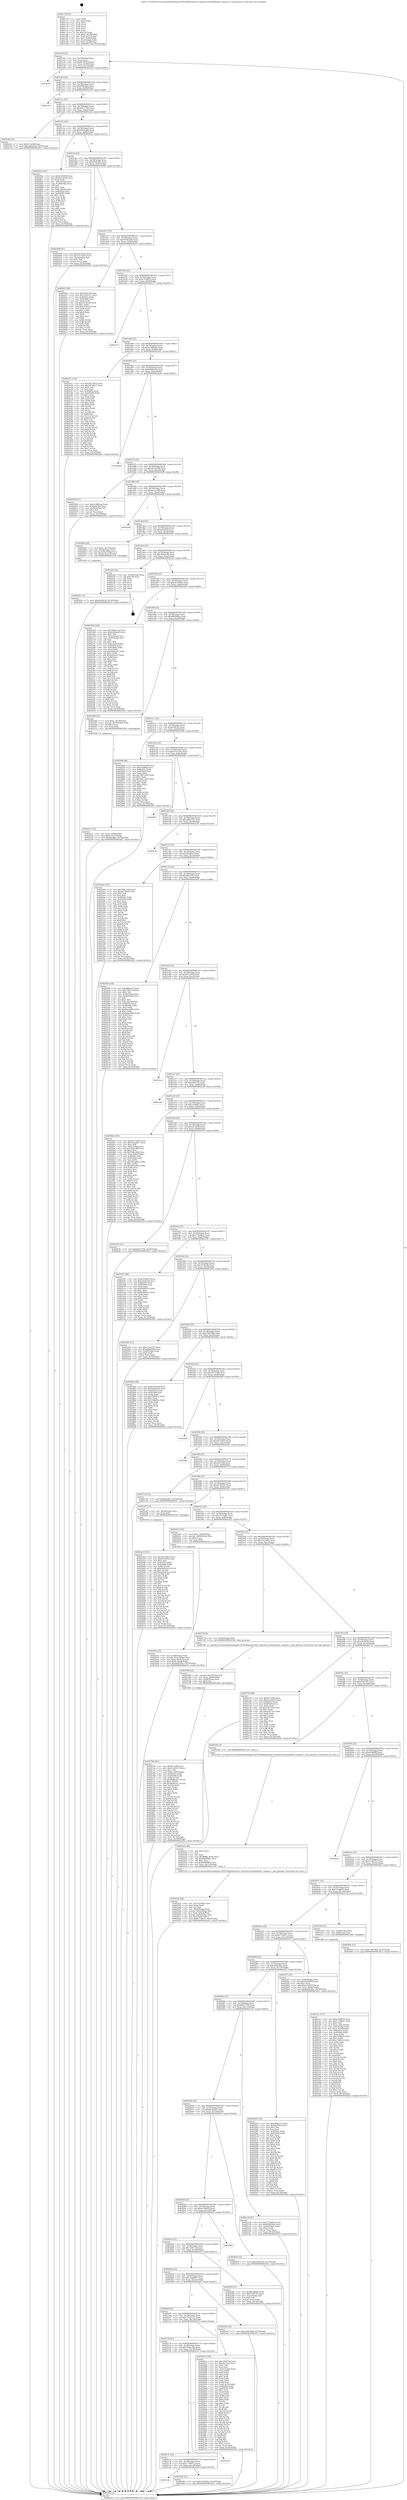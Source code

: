 digraph "0x401c70" {
  label = "0x401c70 (/mnt/c/Users/mathe/Desktop/tcc/POCII/binaries/extr_linuxdriversisdni4lisdn_common.c_isdn_getnum_Final-ollvm.out::main(0))"
  labelloc = "t"
  node[shape=record]

  Entry [label="",width=0.3,height=0.3,shape=circle,fillcolor=black,style=filled]
  "0x401c9f" [label="{
     0x401c9f [23]\l
     | [instrs]\l
     &nbsp;&nbsp;0x401c9f \<+3\>: mov -0x74(%rbp),%eax\l
     &nbsp;&nbsp;0x401ca2 \<+2\>: mov %eax,%ecx\l
     &nbsp;&nbsp;0x401ca4 \<+6\>: sub $0x801f6339,%ecx\l
     &nbsp;&nbsp;0x401caa \<+3\>: mov %eax,-0x78(%rbp)\l
     &nbsp;&nbsp;0x401cad \<+3\>: mov %ecx,-0x7c(%rbp)\l
     &nbsp;&nbsp;0x401cb0 \<+6\>: je 0000000000402c43 \<main+0xfd3\>\l
  }"]
  "0x402c43" [label="{
     0x402c43\l
  }", style=dashed]
  "0x401cb6" [label="{
     0x401cb6 [22]\l
     | [instrs]\l
     &nbsp;&nbsp;0x401cb6 \<+5\>: jmp 0000000000401cbb \<main+0x4b\>\l
     &nbsp;&nbsp;0x401cbb \<+3\>: mov -0x78(%rbp),%eax\l
     &nbsp;&nbsp;0x401cbe \<+5\>: sub $0x85b85dae,%eax\l
     &nbsp;&nbsp;0x401cc3 \<+3\>: mov %eax,-0x80(%rbp)\l
     &nbsp;&nbsp;0x401cc6 \<+6\>: je 000000000040216f \<main+0x4ff\>\l
  }"]
  Exit [label="",width=0.3,height=0.3,shape=circle,fillcolor=black,style=filled,peripheries=2]
  "0x40216f" [label="{
     0x40216f\l
  }", style=dashed]
  "0x401ccc" [label="{
     0x401ccc [25]\l
     | [instrs]\l
     &nbsp;&nbsp;0x401ccc \<+5\>: jmp 0000000000401cd1 \<main+0x61\>\l
     &nbsp;&nbsp;0x401cd1 \<+3\>: mov -0x78(%rbp),%eax\l
     &nbsp;&nbsp;0x401cd4 \<+5\>: sub $0x8e617742,%eax\l
     &nbsp;&nbsp;0x401cd9 \<+6\>: mov %eax,-0x84(%rbp)\l
     &nbsp;&nbsp;0x401cdf \<+6\>: je 0000000000402c4f \<main+0xfdf\>\l
  }"]
  "0x402ae3" [label="{
     0x402ae3 [152]\l
     | [instrs]\l
     &nbsp;&nbsp;0x402ae3 \<+5\>: mov $0x2817e6e3,%ecx\l
     &nbsp;&nbsp;0x402ae8 \<+5\>: mov $0xeb7283d,%edx\l
     &nbsp;&nbsp;0x402aed \<+3\>: mov $0x1,%sil\l
     &nbsp;&nbsp;0x402af0 \<+8\>: mov 0x40505c,%r8d\l
     &nbsp;&nbsp;0x402af8 \<+8\>: mov 0x405060,%r9d\l
     &nbsp;&nbsp;0x402b00 \<+3\>: mov %r8d,%r10d\l
     &nbsp;&nbsp;0x402b03 \<+7\>: sub $0xe9e0414c,%r10d\l
     &nbsp;&nbsp;0x402b0a \<+4\>: sub $0x1,%r10d\l
     &nbsp;&nbsp;0x402b0e \<+7\>: add $0xe9e0414c,%r10d\l
     &nbsp;&nbsp;0x402b15 \<+4\>: imul %r10d,%r8d\l
     &nbsp;&nbsp;0x402b19 \<+4\>: and $0x1,%r8d\l
     &nbsp;&nbsp;0x402b1d \<+4\>: cmp $0x0,%r8d\l
     &nbsp;&nbsp;0x402b21 \<+4\>: sete %r11b\l
     &nbsp;&nbsp;0x402b25 \<+4\>: cmp $0xa,%r9d\l
     &nbsp;&nbsp;0x402b29 \<+3\>: setl %bl\l
     &nbsp;&nbsp;0x402b2c \<+3\>: mov %r11b,%r14b\l
     &nbsp;&nbsp;0x402b2f \<+4\>: xor $0xff,%r14b\l
     &nbsp;&nbsp;0x402b33 \<+3\>: mov %bl,%r15b\l
     &nbsp;&nbsp;0x402b36 \<+4\>: xor $0xff,%r15b\l
     &nbsp;&nbsp;0x402b3a \<+4\>: xor $0x0,%sil\l
     &nbsp;&nbsp;0x402b3e \<+3\>: mov %r14b,%r12b\l
     &nbsp;&nbsp;0x402b41 \<+4\>: and $0x0,%r12b\l
     &nbsp;&nbsp;0x402b45 \<+3\>: and %sil,%r11b\l
     &nbsp;&nbsp;0x402b48 \<+3\>: mov %r15b,%r13b\l
     &nbsp;&nbsp;0x402b4b \<+4\>: and $0x0,%r13b\l
     &nbsp;&nbsp;0x402b4f \<+3\>: and %sil,%bl\l
     &nbsp;&nbsp;0x402b52 \<+3\>: or %r11b,%r12b\l
     &nbsp;&nbsp;0x402b55 \<+3\>: or %bl,%r13b\l
     &nbsp;&nbsp;0x402b58 \<+3\>: xor %r13b,%r12b\l
     &nbsp;&nbsp;0x402b5b \<+3\>: or %r15b,%r14b\l
     &nbsp;&nbsp;0x402b5e \<+4\>: xor $0xff,%r14b\l
     &nbsp;&nbsp;0x402b62 \<+4\>: or $0x0,%sil\l
     &nbsp;&nbsp;0x402b66 \<+3\>: and %sil,%r14b\l
     &nbsp;&nbsp;0x402b69 \<+3\>: or %r14b,%r12b\l
     &nbsp;&nbsp;0x402b6c \<+4\>: test $0x1,%r12b\l
     &nbsp;&nbsp;0x402b70 \<+3\>: cmovne %edx,%ecx\l
     &nbsp;&nbsp;0x402b73 \<+3\>: mov %ecx,-0x74(%rbp)\l
     &nbsp;&nbsp;0x402b76 \<+5\>: jmp 0000000000402d52 \<main+0x10e2\>\l
  }"]
  "0x402c4f" [label="{
     0x402c4f [19]\l
     | [instrs]\l
     &nbsp;&nbsp;0x402c4f \<+7\>: movl $0x0,-0x38(%rbp)\l
     &nbsp;&nbsp;0x402c56 \<+7\>: movl $0xc8e64c66,-0x74(%rbp)\l
     &nbsp;&nbsp;0x402c5d \<+5\>: jmp 0000000000402d52 \<main+0x10e2\>\l
  }"]
  "0x401ce5" [label="{
     0x401ce5 [25]\l
     | [instrs]\l
     &nbsp;&nbsp;0x401ce5 \<+5\>: jmp 0000000000401cea \<main+0x7a\>\l
     &nbsp;&nbsp;0x401cea \<+3\>: mov -0x78(%rbp),%eax\l
     &nbsp;&nbsp;0x401ced \<+5\>: sub $0x9263ba95,%eax\l
     &nbsp;&nbsp;0x401cf2 \<+6\>: mov %eax,-0x88(%rbp)\l
     &nbsp;&nbsp;0x401cf8 \<+6\>: je 00000000004028a2 \<main+0xc32\>\l
  }"]
  "0x40293c" [label="{
     0x40293c [12]\l
     | [instrs]\l
     &nbsp;&nbsp;0x40293c \<+7\>: movl $0xe6c86cf2,-0x74(%rbp)\l
     &nbsp;&nbsp;0x402943 \<+5\>: jmp 0000000000402d52 \<main+0x10e2\>\l
  }"]
  "0x4028a2" [label="{
     0x4028a2 [103]\l
     | [instrs]\l
     &nbsp;&nbsp;0x4028a2 \<+5\>: mov $0x6c58365f,%eax\l
     &nbsp;&nbsp;0x4028a7 \<+5\>: mov $0xbb5c8266,%ecx\l
     &nbsp;&nbsp;0x4028ac \<+2\>: xor %edx,%edx\l
     &nbsp;&nbsp;0x4028ae \<+3\>: mov -0x6c(%rbp),%esi\l
     &nbsp;&nbsp;0x4028b1 \<+3\>: cmp -0x50(%rbp),%esi\l
     &nbsp;&nbsp;0x4028b4 \<+4\>: setl %dil\l
     &nbsp;&nbsp;0x4028b8 \<+4\>: and $0x1,%dil\l
     &nbsp;&nbsp;0x4028bc \<+4\>: mov %dil,-0x29(%rbp)\l
     &nbsp;&nbsp;0x4028c0 \<+7\>: mov 0x40505c,%esi\l
     &nbsp;&nbsp;0x4028c7 \<+8\>: mov 0x405060,%r8d\l
     &nbsp;&nbsp;0x4028cf \<+3\>: sub $0x1,%edx\l
     &nbsp;&nbsp;0x4028d2 \<+3\>: mov %esi,%r9d\l
     &nbsp;&nbsp;0x4028d5 \<+3\>: add %edx,%r9d\l
     &nbsp;&nbsp;0x4028d8 \<+4\>: imul %r9d,%esi\l
     &nbsp;&nbsp;0x4028dc \<+3\>: and $0x1,%esi\l
     &nbsp;&nbsp;0x4028df \<+3\>: cmp $0x0,%esi\l
     &nbsp;&nbsp;0x4028e2 \<+4\>: sete %dil\l
     &nbsp;&nbsp;0x4028e6 \<+4\>: cmp $0xa,%r8d\l
     &nbsp;&nbsp;0x4028ea \<+4\>: setl %r10b\l
     &nbsp;&nbsp;0x4028ee \<+3\>: mov %dil,%r11b\l
     &nbsp;&nbsp;0x4028f1 \<+3\>: and %r10b,%r11b\l
     &nbsp;&nbsp;0x4028f4 \<+3\>: xor %r10b,%dil\l
     &nbsp;&nbsp;0x4028f7 \<+3\>: or %dil,%r11b\l
     &nbsp;&nbsp;0x4028fa \<+4\>: test $0x1,%r11b\l
     &nbsp;&nbsp;0x4028fe \<+3\>: cmovne %ecx,%eax\l
     &nbsp;&nbsp;0x402901 \<+3\>: mov %eax,-0x74(%rbp)\l
     &nbsp;&nbsp;0x402904 \<+5\>: jmp 0000000000402d52 \<main+0x10e2\>\l
  }"]
  "0x401cfe" [label="{
     0x401cfe [25]\l
     | [instrs]\l
     &nbsp;&nbsp;0x401cfe \<+5\>: jmp 0000000000401d03 \<main+0x93\>\l
     &nbsp;&nbsp;0x401d03 \<+3\>: mov -0x78(%rbp),%eax\l
     &nbsp;&nbsp;0x401d06 \<+5\>: sub $0x93c62d43,%eax\l
     &nbsp;&nbsp;0x401d0b \<+6\>: mov %eax,-0x8c(%rbp)\l
     &nbsp;&nbsp;0x401d11 \<+6\>: je 0000000000402408 \<main+0x798\>\l
  }"]
  "0x40279d" [label="{
     0x40279d [161]\l
     | [instrs]\l
     &nbsp;&nbsp;0x40279d \<+5\>: mov $0xfe7acf94,%esi\l
     &nbsp;&nbsp;0x4027a2 \<+5\>: mov $0x51cd6215,%ecx\l
     &nbsp;&nbsp;0x4027a7 \<+2\>: mov $0x1,%dl\l
     &nbsp;&nbsp;0x4027a9 \<+7\>: movl $0x0,-0x6c(%rbp)\l
     &nbsp;&nbsp;0x4027b0 \<+8\>: mov 0x40505c,%r8d\l
     &nbsp;&nbsp;0x4027b8 \<+8\>: mov 0x405060,%r9d\l
     &nbsp;&nbsp;0x4027c0 \<+3\>: mov %r8d,%r10d\l
     &nbsp;&nbsp;0x4027c3 \<+7\>: sub $0x96f4b161,%r10d\l
     &nbsp;&nbsp;0x4027ca \<+4\>: sub $0x1,%r10d\l
     &nbsp;&nbsp;0x4027ce \<+7\>: add $0x96f4b161,%r10d\l
     &nbsp;&nbsp;0x4027d5 \<+4\>: imul %r10d,%r8d\l
     &nbsp;&nbsp;0x4027d9 \<+4\>: and $0x1,%r8d\l
     &nbsp;&nbsp;0x4027dd \<+4\>: cmp $0x0,%r8d\l
     &nbsp;&nbsp;0x4027e1 \<+4\>: sete %r11b\l
     &nbsp;&nbsp;0x4027e5 \<+4\>: cmp $0xa,%r9d\l
     &nbsp;&nbsp;0x4027e9 \<+3\>: setl %bl\l
     &nbsp;&nbsp;0x4027ec \<+3\>: mov %r11b,%r14b\l
     &nbsp;&nbsp;0x4027ef \<+4\>: xor $0xff,%r14b\l
     &nbsp;&nbsp;0x4027f3 \<+3\>: mov %bl,%r15b\l
     &nbsp;&nbsp;0x4027f6 \<+4\>: xor $0xff,%r15b\l
     &nbsp;&nbsp;0x4027fa \<+3\>: xor $0x0,%dl\l
     &nbsp;&nbsp;0x4027fd \<+3\>: mov %r14b,%r12b\l
     &nbsp;&nbsp;0x402800 \<+4\>: and $0x0,%r12b\l
     &nbsp;&nbsp;0x402804 \<+3\>: and %dl,%r11b\l
     &nbsp;&nbsp;0x402807 \<+3\>: mov %r15b,%r13b\l
     &nbsp;&nbsp;0x40280a \<+4\>: and $0x0,%r13b\l
     &nbsp;&nbsp;0x40280e \<+2\>: and %dl,%bl\l
     &nbsp;&nbsp;0x402810 \<+3\>: or %r11b,%r12b\l
     &nbsp;&nbsp;0x402813 \<+3\>: or %bl,%r13b\l
     &nbsp;&nbsp;0x402816 \<+3\>: xor %r13b,%r12b\l
     &nbsp;&nbsp;0x402819 \<+3\>: or %r15b,%r14b\l
     &nbsp;&nbsp;0x40281c \<+4\>: xor $0xff,%r14b\l
     &nbsp;&nbsp;0x402820 \<+3\>: or $0x0,%dl\l
     &nbsp;&nbsp;0x402823 \<+3\>: and %dl,%r14b\l
     &nbsp;&nbsp;0x402826 \<+3\>: or %r14b,%r12b\l
     &nbsp;&nbsp;0x402829 \<+4\>: test $0x1,%r12b\l
     &nbsp;&nbsp;0x40282d \<+3\>: cmovne %ecx,%esi\l
     &nbsp;&nbsp;0x402830 \<+3\>: mov %esi,-0x74(%rbp)\l
     &nbsp;&nbsp;0x402833 \<+6\>: mov %eax,-0x140(%rbp)\l
     &nbsp;&nbsp;0x402839 \<+5\>: jmp 0000000000402d52 \<main+0x10e2\>\l
  }"]
  "0x402408" [label="{
     0x402408 [27]\l
     | [instrs]\l
     &nbsp;&nbsp;0x402408 \<+5\>: mov $0x42b76c02,%eax\l
     &nbsp;&nbsp;0x40240d \<+5\>: mov $0x37e7ba91,%ecx\l
     &nbsp;&nbsp;0x402412 \<+3\>: mov -0x2b(%rbp),%dl\l
     &nbsp;&nbsp;0x402415 \<+3\>: test $0x1,%dl\l
     &nbsp;&nbsp;0x402418 \<+3\>: cmovne %ecx,%eax\l
     &nbsp;&nbsp;0x40241b \<+3\>: mov %eax,-0x74(%rbp)\l
     &nbsp;&nbsp;0x40241e \<+5\>: jmp 0000000000402d52 \<main+0x10e2\>\l
  }"]
  "0x401d17" [label="{
     0x401d17 [25]\l
     | [instrs]\l
     &nbsp;&nbsp;0x401d17 \<+5\>: jmp 0000000000401d1c \<main+0xac\>\l
     &nbsp;&nbsp;0x401d1c \<+3\>: mov -0x78(%rbp),%eax\l
     &nbsp;&nbsp;0x401d1f \<+5\>: sub $0x95d92239,%eax\l
     &nbsp;&nbsp;0x401d24 \<+6\>: mov %eax,-0x90(%rbp)\l
     &nbsp;&nbsp;0x401d2a \<+6\>: je 0000000000402622 \<main+0x9b2\>\l
  }"]
  "0x402786" [label="{
     0x402786 [23]\l
     | [instrs]\l
     &nbsp;&nbsp;0x402786 \<+10\>: movabs $0x4030b6,%rdi\l
     &nbsp;&nbsp;0x402790 \<+3\>: mov %eax,-0x68(%rbp)\l
     &nbsp;&nbsp;0x402793 \<+3\>: mov -0x68(%rbp),%esi\l
     &nbsp;&nbsp;0x402796 \<+2\>: mov $0x0,%al\l
     &nbsp;&nbsp;0x402798 \<+5\>: call 0000000000401040 \<printf@plt\>\l
     | [calls]\l
     &nbsp;&nbsp;0x401040 \{1\} (unknown)\l
  }"]
  "0x402622" [label="{
     0x402622 [88]\l
     | [instrs]\l
     &nbsp;&nbsp;0x402622 \<+5\>: mov $0x10b013d,%eax\l
     &nbsp;&nbsp;0x402627 \<+5\>: mov $0x75c0111c,%ecx\l
     &nbsp;&nbsp;0x40262c \<+7\>: mov 0x40505c,%edx\l
     &nbsp;&nbsp;0x402633 \<+7\>: mov 0x405060,%esi\l
     &nbsp;&nbsp;0x40263a \<+2\>: mov %edx,%edi\l
     &nbsp;&nbsp;0x40263c \<+6\>: sub $0xa31dcc56,%edi\l
     &nbsp;&nbsp;0x402642 \<+3\>: sub $0x1,%edi\l
     &nbsp;&nbsp;0x402645 \<+6\>: add $0xa31dcc56,%edi\l
     &nbsp;&nbsp;0x40264b \<+3\>: imul %edi,%edx\l
     &nbsp;&nbsp;0x40264e \<+3\>: and $0x1,%edx\l
     &nbsp;&nbsp;0x402651 \<+3\>: cmp $0x0,%edx\l
     &nbsp;&nbsp;0x402654 \<+4\>: sete %r8b\l
     &nbsp;&nbsp;0x402658 \<+3\>: cmp $0xa,%esi\l
     &nbsp;&nbsp;0x40265b \<+4\>: setl %r9b\l
     &nbsp;&nbsp;0x40265f \<+3\>: mov %r8b,%r10b\l
     &nbsp;&nbsp;0x402662 \<+3\>: and %r9b,%r10b\l
     &nbsp;&nbsp;0x402665 \<+3\>: xor %r9b,%r8b\l
     &nbsp;&nbsp;0x402668 \<+3\>: or %r8b,%r10b\l
     &nbsp;&nbsp;0x40266b \<+4\>: test $0x1,%r10b\l
     &nbsp;&nbsp;0x40266f \<+3\>: cmovne %ecx,%eax\l
     &nbsp;&nbsp;0x402672 \<+3\>: mov %eax,-0x74(%rbp)\l
     &nbsp;&nbsp;0x402675 \<+5\>: jmp 0000000000402d52 \<main+0x10e2\>\l
  }"]
  "0x401d30" [label="{
     0x401d30 [25]\l
     | [instrs]\l
     &nbsp;&nbsp;0x401d30 \<+5\>: jmp 0000000000401d35 \<main+0xc5\>\l
     &nbsp;&nbsp;0x401d35 \<+3\>: mov -0x78(%rbp),%eax\l
     &nbsp;&nbsp;0x401d38 \<+5\>: sub $0xa7039f10,%eax\l
     &nbsp;&nbsp;0x401d3d \<+6\>: mov %eax,-0x94(%rbp)\l
     &nbsp;&nbsp;0x401d43 \<+6\>: je 0000000000402c77 \<main+0x1007\>\l
  }"]
  "0x4025cb" [label="{
     0x4025cb [44]\l
     | [instrs]\l
     &nbsp;&nbsp;0x4025cb \<+6\>: mov -0x13c(%rbp),%ecx\l
     &nbsp;&nbsp;0x4025d1 \<+3\>: imul %eax,%ecx\l
     &nbsp;&nbsp;0x4025d4 \<+3\>: mov %cl,%sil\l
     &nbsp;&nbsp;0x4025d7 \<+4\>: mov -0x58(%rbp),%rdi\l
     &nbsp;&nbsp;0x4025db \<+4\>: movslq -0x5c(%rbp),%r8\l
     &nbsp;&nbsp;0x4025df \<+4\>: mov (%rdi,%r8,8),%rdi\l
     &nbsp;&nbsp;0x4025e3 \<+4\>: movslq -0x64(%rbp),%r8\l
     &nbsp;&nbsp;0x4025e7 \<+4\>: mov %sil,(%rdi,%r8,1)\l
     &nbsp;&nbsp;0x4025eb \<+7\>: movl $0x6172ba7c,-0x74(%rbp)\l
     &nbsp;&nbsp;0x4025f2 \<+5\>: jmp 0000000000402d52 \<main+0x10e2\>\l
  }"]
  "0x402c77" [label="{
     0x402c77\l
  }", style=dashed]
  "0x401d49" [label="{
     0x401d49 [25]\l
     | [instrs]\l
     &nbsp;&nbsp;0x401d49 \<+5\>: jmp 0000000000401d4e \<main+0xde\>\l
     &nbsp;&nbsp;0x401d4e \<+3\>: mov -0x78(%rbp),%eax\l
     &nbsp;&nbsp;0x401d51 \<+5\>: sub $0xb14882ad,%eax\l
     &nbsp;&nbsp;0x401d56 \<+6\>: mov %eax,-0x98(%rbp)\l
     &nbsp;&nbsp;0x401d5c \<+6\>: je 0000000000402a51 \<main+0xde1\>\l
  }"]
  "0x4025a3" [label="{
     0x4025a3 [40]\l
     | [instrs]\l
     &nbsp;&nbsp;0x4025a3 \<+5\>: mov $0x2,%ecx\l
     &nbsp;&nbsp;0x4025a8 \<+1\>: cltd\l
     &nbsp;&nbsp;0x4025a9 \<+2\>: idiv %ecx\l
     &nbsp;&nbsp;0x4025ab \<+6\>: imul $0xfffffffe,%edx,%ecx\l
     &nbsp;&nbsp;0x4025b1 \<+6\>: add $0x9008048e,%ecx\l
     &nbsp;&nbsp;0x4025b7 \<+3\>: add $0x1,%ecx\l
     &nbsp;&nbsp;0x4025ba \<+6\>: sub $0x9008048e,%ecx\l
     &nbsp;&nbsp;0x4025c0 \<+6\>: mov %ecx,-0x13c(%rbp)\l
     &nbsp;&nbsp;0x4025c6 \<+5\>: call 0000000000401160 \<next_i\>\l
     | [calls]\l
     &nbsp;&nbsp;0x401160 \{1\} (/mnt/c/Users/mathe/Desktop/tcc/POCII/binaries/extr_linuxdriversisdni4lisdn_common.c_isdn_getnum_Final-ollvm.out::next_i)\l
  }"]
  "0x402a51" [label="{
     0x402a51 [134]\l
     | [instrs]\l
     &nbsp;&nbsp;0x402a51 \<+5\>: mov $0x2817e6e3,%eax\l
     &nbsp;&nbsp;0x402a56 \<+5\>: mov $0x2d7d0c57,%ecx\l
     &nbsp;&nbsp;0x402a5b \<+2\>: mov $0x1,%dl\l
     &nbsp;&nbsp;0x402a5d \<+2\>: xor %esi,%esi\l
     &nbsp;&nbsp;0x402a5f \<+7\>: mov 0x40505c,%edi\l
     &nbsp;&nbsp;0x402a66 \<+8\>: mov 0x405060,%r8d\l
     &nbsp;&nbsp;0x402a6e \<+3\>: sub $0x1,%esi\l
     &nbsp;&nbsp;0x402a71 \<+3\>: mov %edi,%r9d\l
     &nbsp;&nbsp;0x402a74 \<+3\>: add %esi,%r9d\l
     &nbsp;&nbsp;0x402a77 \<+4\>: imul %r9d,%edi\l
     &nbsp;&nbsp;0x402a7b \<+3\>: and $0x1,%edi\l
     &nbsp;&nbsp;0x402a7e \<+3\>: cmp $0x0,%edi\l
     &nbsp;&nbsp;0x402a81 \<+4\>: sete %r10b\l
     &nbsp;&nbsp;0x402a85 \<+4\>: cmp $0xa,%r8d\l
     &nbsp;&nbsp;0x402a89 \<+4\>: setl %r11b\l
     &nbsp;&nbsp;0x402a8d \<+3\>: mov %r10b,%bl\l
     &nbsp;&nbsp;0x402a90 \<+3\>: xor $0xff,%bl\l
     &nbsp;&nbsp;0x402a93 \<+3\>: mov %r11b,%r14b\l
     &nbsp;&nbsp;0x402a96 \<+4\>: xor $0xff,%r14b\l
     &nbsp;&nbsp;0x402a9a \<+3\>: xor $0x1,%dl\l
     &nbsp;&nbsp;0x402a9d \<+3\>: mov %bl,%r15b\l
     &nbsp;&nbsp;0x402aa0 \<+4\>: and $0xff,%r15b\l
     &nbsp;&nbsp;0x402aa4 \<+3\>: and %dl,%r10b\l
     &nbsp;&nbsp;0x402aa7 \<+3\>: mov %r14b,%r12b\l
     &nbsp;&nbsp;0x402aaa \<+4\>: and $0xff,%r12b\l
     &nbsp;&nbsp;0x402aae \<+3\>: and %dl,%r11b\l
     &nbsp;&nbsp;0x402ab1 \<+3\>: or %r10b,%r15b\l
     &nbsp;&nbsp;0x402ab4 \<+3\>: or %r11b,%r12b\l
     &nbsp;&nbsp;0x402ab7 \<+3\>: xor %r12b,%r15b\l
     &nbsp;&nbsp;0x402aba \<+3\>: or %r14b,%bl\l
     &nbsp;&nbsp;0x402abd \<+3\>: xor $0xff,%bl\l
     &nbsp;&nbsp;0x402ac0 \<+3\>: or $0x1,%dl\l
     &nbsp;&nbsp;0x402ac3 \<+2\>: and %dl,%bl\l
     &nbsp;&nbsp;0x402ac5 \<+3\>: or %bl,%r15b\l
     &nbsp;&nbsp;0x402ac8 \<+4\>: test $0x1,%r15b\l
     &nbsp;&nbsp;0x402acc \<+3\>: cmovne %ecx,%eax\l
     &nbsp;&nbsp;0x402acf \<+3\>: mov %eax,-0x74(%rbp)\l
     &nbsp;&nbsp;0x402ad2 \<+5\>: jmp 0000000000402d52 \<main+0x10e2\>\l
  }"]
  "0x401d62" [label="{
     0x401d62 [25]\l
     | [instrs]\l
     &nbsp;&nbsp;0x401d62 \<+5\>: jmp 0000000000401d67 \<main+0xf7\>\l
     &nbsp;&nbsp;0x401d67 \<+3\>: mov -0x78(%rbp),%eax\l
     &nbsp;&nbsp;0x401d6a \<+5\>: sub $0xb600b15a,%eax\l
     &nbsp;&nbsp;0x401d6f \<+6\>: mov %eax,-0x9c(%rbp)\l
     &nbsp;&nbsp;0x401d75 \<+6\>: je 0000000000402beb \<main+0xf7b\>\l
  }"]
  "0x40243a" [label="{
     0x40243a [31]\l
     | [instrs]\l
     &nbsp;&nbsp;0x40243a \<+4\>: mov -0x58(%rbp),%rdi\l
     &nbsp;&nbsp;0x40243e \<+4\>: movslq -0x5c(%rbp),%rcx\l
     &nbsp;&nbsp;0x402442 \<+4\>: mov %rax,(%rdi,%rcx,8)\l
     &nbsp;&nbsp;0x402446 \<+7\>: movl $0x0,-0x64(%rbp)\l
     &nbsp;&nbsp;0x40244d \<+7\>: movl $0x644439ac,-0x74(%rbp)\l
     &nbsp;&nbsp;0x402454 \<+5\>: jmp 0000000000402d52 \<main+0x10e2\>\l
  }"]
  "0x402beb" [label="{
     0x402beb\l
  }", style=dashed]
  "0x401d7b" [label="{
     0x401d7b [25]\l
     | [instrs]\l
     &nbsp;&nbsp;0x401d7b \<+5\>: jmp 0000000000401d80 \<main+0x110\>\l
     &nbsp;&nbsp;0x401d80 \<+3\>: mov -0x78(%rbp),%eax\l
     &nbsp;&nbsp;0x401d83 \<+5\>: sub $0xbb5c8266,%eax\l
     &nbsp;&nbsp;0x401d88 \<+6\>: mov %eax,-0xa0(%rbp)\l
     &nbsp;&nbsp;0x401d8e \<+6\>: je 0000000000402909 \<main+0xc99\>\l
  }"]
  "0x4022c7" [label="{
     0x4022c7 [23]\l
     | [instrs]\l
     &nbsp;&nbsp;0x4022c7 \<+4\>: mov %rax,-0x58(%rbp)\l
     &nbsp;&nbsp;0x4022cb \<+7\>: movl $0x0,-0x5c(%rbp)\l
     &nbsp;&nbsp;0x4022d2 \<+7\>: movl $0xf0aaffea,-0x74(%rbp)\l
     &nbsp;&nbsp;0x4022d9 \<+5\>: jmp 0000000000402d52 \<main+0x10e2\>\l
  }"]
  "0x402909" [label="{
     0x402909 [27]\l
     | [instrs]\l
     &nbsp;&nbsp;0x402909 \<+5\>: mov $0xb14882ad,%eax\l
     &nbsp;&nbsp;0x40290e \<+5\>: mov $0xbe9cff2d,%ecx\l
     &nbsp;&nbsp;0x402913 \<+3\>: mov -0x29(%rbp),%dl\l
     &nbsp;&nbsp;0x402916 \<+3\>: test $0x1,%dl\l
     &nbsp;&nbsp;0x402919 \<+3\>: cmovne %ecx,%eax\l
     &nbsp;&nbsp;0x40291c \<+3\>: mov %eax,-0x74(%rbp)\l
     &nbsp;&nbsp;0x40291f \<+5\>: jmp 0000000000402d52 \<main+0x10e2\>\l
  }"]
  "0x401d94" [label="{
     0x401d94 [25]\l
     | [instrs]\l
     &nbsp;&nbsp;0x401d94 \<+5\>: jmp 0000000000401d99 \<main+0x129\>\l
     &nbsp;&nbsp;0x401d99 \<+3\>: mov -0x78(%rbp),%eax\l
     &nbsp;&nbsp;0x401d9c \<+5\>: sub $0xbe21ee88,%eax\l
     &nbsp;&nbsp;0x401da1 \<+6\>: mov %eax,-0xa4(%rbp)\l
     &nbsp;&nbsp;0x401da7 \<+6\>: je 0000000000402d46 \<main+0x10d6\>\l
  }"]
  "0x40214a" [label="{
     0x40214a\l
  }", style=dashed]
  "0x402d46" [label="{
     0x402d46\l
  }", style=dashed]
  "0x401dad" [label="{
     0x401dad [25]\l
     | [instrs]\l
     &nbsp;&nbsp;0x401dad \<+5\>: jmp 0000000000401db2 \<main+0x142\>\l
     &nbsp;&nbsp;0x401db2 \<+3\>: mov -0x78(%rbp),%eax\l
     &nbsp;&nbsp;0x401db5 \<+5\>: sub $0xbe9cff2d,%eax\l
     &nbsp;&nbsp;0x401dba \<+6\>: mov %eax,-0xa8(%rbp)\l
     &nbsp;&nbsp;0x401dc0 \<+6\>: je 0000000000402924 \<main+0xcb4\>\l
  }"]
  "0x402289" [label="{
     0x402289 [12]\l
     | [instrs]\l
     &nbsp;&nbsp;0x402289 \<+7\>: movl $0x1f18294a,-0x74(%rbp)\l
     &nbsp;&nbsp;0x402290 \<+5\>: jmp 0000000000402d52 \<main+0x10e2\>\l
  }"]
  "0x402924" [label="{
     0x402924 [24]\l
     | [instrs]\l
     &nbsp;&nbsp;0x402924 \<+7\>: movl $0x1,-0x70(%rbp)\l
     &nbsp;&nbsp;0x40292b \<+4\>: mov -0x58(%rbp),%rax\l
     &nbsp;&nbsp;0x40292f \<+4\>: movslq -0x6c(%rbp),%rcx\l
     &nbsp;&nbsp;0x402933 \<+4\>: mov (%rax,%rcx,8),%rdi\l
     &nbsp;&nbsp;0x402937 \<+5\>: call 0000000000401030 \<free@plt\>\l
     | [calls]\l
     &nbsp;&nbsp;0x401030 \{1\} (unknown)\l
  }"]
  "0x401dc6" [label="{
     0x401dc6 [25]\l
     | [instrs]\l
     &nbsp;&nbsp;0x401dc6 \<+5\>: jmp 0000000000401dcb \<main+0x15b\>\l
     &nbsp;&nbsp;0x401dcb \<+3\>: mov -0x78(%rbp),%eax\l
     &nbsp;&nbsp;0x401dce \<+5\>: sub $0xc8e64c66,%eax\l
     &nbsp;&nbsp;0x401dd3 \<+6\>: mov %eax,-0xac(%rbp)\l
     &nbsp;&nbsp;0x401dd9 \<+6\>: je 0000000000402c62 \<main+0xff2\>\l
  }"]
  "0x402131" [label="{
     0x402131 [25]\l
     | [instrs]\l
     &nbsp;&nbsp;0x402131 \<+5\>: jmp 0000000000402136 \<main+0x4c6\>\l
     &nbsp;&nbsp;0x402136 \<+3\>: mov -0x78(%rbp),%eax\l
     &nbsp;&nbsp;0x402139 \<+5\>: sub $0x7c7f8447,%eax\l
     &nbsp;&nbsp;0x40213e \<+6\>: mov %eax,-0x138(%rbp)\l
     &nbsp;&nbsp;0x402144 \<+6\>: je 0000000000402289 \<main+0x619\>\l
  }"]
  "0x402c62" [label="{
     0x402c62 [21]\l
     | [instrs]\l
     &nbsp;&nbsp;0x402c62 \<+3\>: mov -0x38(%rbp),%eax\l
     &nbsp;&nbsp;0x402c65 \<+7\>: add $0x128,%rsp\l
     &nbsp;&nbsp;0x402c6c \<+1\>: pop %rbx\l
     &nbsp;&nbsp;0x402c6d \<+2\>: pop %r12\l
     &nbsp;&nbsp;0x402c6f \<+2\>: pop %r13\l
     &nbsp;&nbsp;0x402c71 \<+2\>: pop %r14\l
     &nbsp;&nbsp;0x402c73 \<+2\>: pop %r15\l
     &nbsp;&nbsp;0x402c75 \<+1\>: pop %rbp\l
     &nbsp;&nbsp;0x402c76 \<+1\>: ret\l
  }"]
  "0x401ddf" [label="{
     0x401ddf [25]\l
     | [instrs]\l
     &nbsp;&nbsp;0x401ddf \<+5\>: jmp 0000000000401de4 \<main+0x174\>\l
     &nbsp;&nbsp;0x401de4 \<+3\>: mov -0x78(%rbp),%eax\l
     &nbsp;&nbsp;0x401de7 \<+5\>: sub $0xda7e69c0,%eax\l
     &nbsp;&nbsp;0x401dec \<+6\>: mov %eax,-0xb0(%rbp)\l
     &nbsp;&nbsp;0x401df2 \<+6\>: je 0000000000402364 \<main+0x6f4\>\l
  }"]
  "0x402c93" [label="{
     0x402c93\l
  }", style=dashed]
  "0x402364" [label="{
     0x402364 [164]\l
     | [instrs]\l
     &nbsp;&nbsp;0x402364 \<+5\>: mov $0x79d4c14d,%eax\l
     &nbsp;&nbsp;0x402369 \<+5\>: mov $0x93c62d43,%ecx\l
     &nbsp;&nbsp;0x40236e \<+2\>: mov $0x1,%dl\l
     &nbsp;&nbsp;0x402370 \<+3\>: mov -0x5c(%rbp),%esi\l
     &nbsp;&nbsp;0x402373 \<+3\>: cmp -0x50(%rbp),%esi\l
     &nbsp;&nbsp;0x402376 \<+4\>: setl %dil\l
     &nbsp;&nbsp;0x40237a \<+4\>: and $0x1,%dil\l
     &nbsp;&nbsp;0x40237e \<+4\>: mov %dil,-0x2b(%rbp)\l
     &nbsp;&nbsp;0x402382 \<+7\>: mov 0x40505c,%esi\l
     &nbsp;&nbsp;0x402389 \<+8\>: mov 0x405060,%r8d\l
     &nbsp;&nbsp;0x402391 \<+3\>: mov %esi,%r9d\l
     &nbsp;&nbsp;0x402394 \<+7\>: sub $0x2d56caf7,%r9d\l
     &nbsp;&nbsp;0x40239b \<+4\>: sub $0x1,%r9d\l
     &nbsp;&nbsp;0x40239f \<+7\>: add $0x2d56caf7,%r9d\l
     &nbsp;&nbsp;0x4023a6 \<+4\>: imul %r9d,%esi\l
     &nbsp;&nbsp;0x4023aa \<+3\>: and $0x1,%esi\l
     &nbsp;&nbsp;0x4023ad \<+3\>: cmp $0x0,%esi\l
     &nbsp;&nbsp;0x4023b0 \<+4\>: sete %dil\l
     &nbsp;&nbsp;0x4023b4 \<+4\>: cmp $0xa,%r8d\l
     &nbsp;&nbsp;0x4023b8 \<+4\>: setl %r10b\l
     &nbsp;&nbsp;0x4023bc \<+3\>: mov %dil,%r11b\l
     &nbsp;&nbsp;0x4023bf \<+4\>: xor $0xff,%r11b\l
     &nbsp;&nbsp;0x4023c3 \<+3\>: mov %r10b,%bl\l
     &nbsp;&nbsp;0x4023c6 \<+3\>: xor $0xff,%bl\l
     &nbsp;&nbsp;0x4023c9 \<+3\>: xor $0x0,%dl\l
     &nbsp;&nbsp;0x4023cc \<+3\>: mov %r11b,%r14b\l
     &nbsp;&nbsp;0x4023cf \<+4\>: and $0x0,%r14b\l
     &nbsp;&nbsp;0x4023d3 \<+3\>: and %dl,%dil\l
     &nbsp;&nbsp;0x4023d6 \<+3\>: mov %bl,%r15b\l
     &nbsp;&nbsp;0x4023d9 \<+4\>: and $0x0,%r15b\l
     &nbsp;&nbsp;0x4023dd \<+3\>: and %dl,%r10b\l
     &nbsp;&nbsp;0x4023e0 \<+3\>: or %dil,%r14b\l
     &nbsp;&nbsp;0x4023e3 \<+3\>: or %r10b,%r15b\l
     &nbsp;&nbsp;0x4023e6 \<+3\>: xor %r15b,%r14b\l
     &nbsp;&nbsp;0x4023e9 \<+3\>: or %bl,%r11b\l
     &nbsp;&nbsp;0x4023ec \<+4\>: xor $0xff,%r11b\l
     &nbsp;&nbsp;0x4023f0 \<+3\>: or $0x0,%dl\l
     &nbsp;&nbsp;0x4023f3 \<+3\>: and %dl,%r11b\l
     &nbsp;&nbsp;0x4023f6 \<+3\>: or %r11b,%r14b\l
     &nbsp;&nbsp;0x4023f9 \<+4\>: test $0x1,%r14b\l
     &nbsp;&nbsp;0x4023fd \<+3\>: cmovne %ecx,%eax\l
     &nbsp;&nbsp;0x402400 \<+3\>: mov %eax,-0x74(%rbp)\l
     &nbsp;&nbsp;0x402403 \<+5\>: jmp 0000000000402d52 \<main+0x10e2\>\l
  }"]
  "0x401df8" [label="{
     0x401df8 [25]\l
     | [instrs]\l
     &nbsp;&nbsp;0x401df8 \<+5\>: jmp 0000000000401dfd \<main+0x18d\>\l
     &nbsp;&nbsp;0x401dfd \<+3\>: mov -0x78(%rbp),%eax\l
     &nbsp;&nbsp;0x401e00 \<+5\>: sub $0xdd00db8a,%eax\l
     &nbsp;&nbsp;0x401e05 \<+6\>: mov %eax,-0xb4(%rbp)\l
     &nbsp;&nbsp;0x401e0b \<+6\>: je 00000000004022b0 \<main+0x640\>\l
  }"]
  "0x402118" [label="{
     0x402118 [25]\l
     | [instrs]\l
     &nbsp;&nbsp;0x402118 \<+5\>: jmp 000000000040211d \<main+0x4ad\>\l
     &nbsp;&nbsp;0x40211d \<+3\>: mov -0x78(%rbp),%eax\l
     &nbsp;&nbsp;0x402120 \<+5\>: sub $0x79d4c14d,%eax\l
     &nbsp;&nbsp;0x402125 \<+6\>: mov %eax,-0x134(%rbp)\l
     &nbsp;&nbsp;0x40212b \<+6\>: je 0000000000402c93 \<main+0x1023\>\l
  }"]
  "0x4022b0" [label="{
     0x4022b0 [23]\l
     | [instrs]\l
     &nbsp;&nbsp;0x4022b0 \<+7\>: movl $0x1,-0x50(%rbp)\l
     &nbsp;&nbsp;0x4022b7 \<+4\>: movslq -0x50(%rbp),%rax\l
     &nbsp;&nbsp;0x4022bb \<+4\>: shl $0x3,%rax\l
     &nbsp;&nbsp;0x4022bf \<+3\>: mov %rax,%rdi\l
     &nbsp;&nbsp;0x4022c2 \<+5\>: call 0000000000401050 \<malloc@plt\>\l
     | [calls]\l
     &nbsp;&nbsp;0x401050 \{1\} (unknown)\l
  }"]
  "0x401e11" [label="{
     0x401e11 [25]\l
     | [instrs]\l
     &nbsp;&nbsp;0x401e11 \<+5\>: jmp 0000000000401e16 \<main+0x1a6\>\l
     &nbsp;&nbsp;0x401e16 \<+3\>: mov -0x78(%rbp),%eax\l
     &nbsp;&nbsp;0x401e19 \<+5\>: sub $0xe6c86cf2,%eax\l
     &nbsp;&nbsp;0x401e1e \<+6\>: mov %eax,-0xb8(%rbp)\l
     &nbsp;&nbsp;0x401e24 \<+6\>: je 0000000000402948 \<main+0xcd8\>\l
  }"]
  "0x40267a" [label="{
     0x40267a [159]\l
     | [instrs]\l
     &nbsp;&nbsp;0x40267a \<+5\>: mov $0x10b013d,%eax\l
     &nbsp;&nbsp;0x40267f \<+5\>: mov $0x29c11fef,%ecx\l
     &nbsp;&nbsp;0x402684 \<+2\>: mov $0x1,%dl\l
     &nbsp;&nbsp;0x402686 \<+2\>: xor %esi,%esi\l
     &nbsp;&nbsp;0x402688 \<+3\>: mov -0x5c(%rbp),%edi\l
     &nbsp;&nbsp;0x40268b \<+3\>: mov %esi,%r8d\l
     &nbsp;&nbsp;0x40268e \<+3\>: sub %edi,%r8d\l
     &nbsp;&nbsp;0x402691 \<+2\>: mov %esi,%edi\l
     &nbsp;&nbsp;0x402693 \<+3\>: sub $0x1,%edi\l
     &nbsp;&nbsp;0x402696 \<+3\>: add %edi,%r8d\l
     &nbsp;&nbsp;0x402699 \<+2\>: mov %esi,%edi\l
     &nbsp;&nbsp;0x40269b \<+3\>: sub %r8d,%edi\l
     &nbsp;&nbsp;0x40269e \<+3\>: mov %edi,-0x5c(%rbp)\l
     &nbsp;&nbsp;0x4026a1 \<+7\>: mov 0x40505c,%edi\l
     &nbsp;&nbsp;0x4026a8 \<+8\>: mov 0x405060,%r8d\l
     &nbsp;&nbsp;0x4026b0 \<+3\>: sub $0x1,%esi\l
     &nbsp;&nbsp;0x4026b3 \<+3\>: mov %edi,%r9d\l
     &nbsp;&nbsp;0x4026b6 \<+3\>: add %esi,%r9d\l
     &nbsp;&nbsp;0x4026b9 \<+4\>: imul %r9d,%edi\l
     &nbsp;&nbsp;0x4026bd \<+3\>: and $0x1,%edi\l
     &nbsp;&nbsp;0x4026c0 \<+3\>: cmp $0x0,%edi\l
     &nbsp;&nbsp;0x4026c3 \<+4\>: sete %r10b\l
     &nbsp;&nbsp;0x4026c7 \<+4\>: cmp $0xa,%r8d\l
     &nbsp;&nbsp;0x4026cb \<+4\>: setl %r11b\l
     &nbsp;&nbsp;0x4026cf \<+3\>: mov %r10b,%bl\l
     &nbsp;&nbsp;0x4026d2 \<+3\>: xor $0xff,%bl\l
     &nbsp;&nbsp;0x4026d5 \<+3\>: mov %r11b,%r14b\l
     &nbsp;&nbsp;0x4026d8 \<+4\>: xor $0xff,%r14b\l
     &nbsp;&nbsp;0x4026dc \<+3\>: xor $0x0,%dl\l
     &nbsp;&nbsp;0x4026df \<+3\>: mov %bl,%r15b\l
     &nbsp;&nbsp;0x4026e2 \<+4\>: and $0x0,%r15b\l
     &nbsp;&nbsp;0x4026e6 \<+3\>: and %dl,%r10b\l
     &nbsp;&nbsp;0x4026e9 \<+3\>: mov %r14b,%r12b\l
     &nbsp;&nbsp;0x4026ec \<+4\>: and $0x0,%r12b\l
     &nbsp;&nbsp;0x4026f0 \<+3\>: and %dl,%r11b\l
     &nbsp;&nbsp;0x4026f3 \<+3\>: or %r10b,%r15b\l
     &nbsp;&nbsp;0x4026f6 \<+3\>: or %r11b,%r12b\l
     &nbsp;&nbsp;0x4026f9 \<+3\>: xor %r12b,%r15b\l
     &nbsp;&nbsp;0x4026fc \<+3\>: or %r14b,%bl\l
     &nbsp;&nbsp;0x4026ff \<+3\>: xor $0xff,%bl\l
     &nbsp;&nbsp;0x402702 \<+3\>: or $0x0,%dl\l
     &nbsp;&nbsp;0x402705 \<+2\>: and %dl,%bl\l
     &nbsp;&nbsp;0x402707 \<+3\>: or %bl,%r15b\l
     &nbsp;&nbsp;0x40270a \<+4\>: test $0x1,%r15b\l
     &nbsp;&nbsp;0x40270e \<+3\>: cmovne %ecx,%eax\l
     &nbsp;&nbsp;0x402711 \<+3\>: mov %eax,-0x74(%rbp)\l
     &nbsp;&nbsp;0x402714 \<+5\>: jmp 0000000000402d52 \<main+0x10e2\>\l
  }"]
  "0x402948" [label="{
     0x402948 [88]\l
     | [instrs]\l
     &nbsp;&nbsp;0x402948 \<+5\>: mov $0x26374cd0,%eax\l
     &nbsp;&nbsp;0x40294d \<+5\>: mov $0xcee980c,%ecx\l
     &nbsp;&nbsp;0x402952 \<+7\>: mov 0x40505c,%edx\l
     &nbsp;&nbsp;0x402959 \<+7\>: mov 0x405060,%esi\l
     &nbsp;&nbsp;0x402960 \<+2\>: mov %edx,%edi\l
     &nbsp;&nbsp;0x402962 \<+6\>: add $0x5d61a505,%edi\l
     &nbsp;&nbsp;0x402968 \<+3\>: sub $0x1,%edi\l
     &nbsp;&nbsp;0x40296b \<+6\>: sub $0x5d61a505,%edi\l
     &nbsp;&nbsp;0x402971 \<+3\>: imul %edi,%edx\l
     &nbsp;&nbsp;0x402974 \<+3\>: and $0x1,%edx\l
     &nbsp;&nbsp;0x402977 \<+3\>: cmp $0x0,%edx\l
     &nbsp;&nbsp;0x40297a \<+4\>: sete %r8b\l
     &nbsp;&nbsp;0x40297e \<+3\>: cmp $0xa,%esi\l
     &nbsp;&nbsp;0x402981 \<+4\>: setl %r9b\l
     &nbsp;&nbsp;0x402985 \<+3\>: mov %r8b,%r10b\l
     &nbsp;&nbsp;0x402988 \<+3\>: and %r9b,%r10b\l
     &nbsp;&nbsp;0x40298b \<+3\>: xor %r9b,%r8b\l
     &nbsp;&nbsp;0x40298e \<+3\>: or %r8b,%r10b\l
     &nbsp;&nbsp;0x402991 \<+4\>: test $0x1,%r10b\l
     &nbsp;&nbsp;0x402995 \<+3\>: cmovne %ecx,%eax\l
     &nbsp;&nbsp;0x402998 \<+3\>: mov %eax,-0x74(%rbp)\l
     &nbsp;&nbsp;0x40299b \<+5\>: jmp 0000000000402d52 \<main+0x10e2\>\l
  }"]
  "0x401e2a" [label="{
     0x401e2a [25]\l
     | [instrs]\l
     &nbsp;&nbsp;0x401e2a \<+5\>: jmp 0000000000401e2f \<main+0x1bf\>\l
     &nbsp;&nbsp;0x401e2f \<+3\>: mov -0x78(%rbp),%eax\l
     &nbsp;&nbsp;0x401e32 \<+5\>: sub $0xe75a3105,%eax\l
     &nbsp;&nbsp;0x401e37 \<+6\>: mov %eax,-0xbc(%rbp)\l
     &nbsp;&nbsp;0x401e3d \<+6\>: je 0000000000402b87 \<main+0xf17\>\l
  }"]
  "0x4020ff" [label="{
     0x4020ff [25]\l
     | [instrs]\l
     &nbsp;&nbsp;0x4020ff \<+5\>: jmp 0000000000402104 \<main+0x494\>\l
     &nbsp;&nbsp;0x402104 \<+3\>: mov -0x78(%rbp),%eax\l
     &nbsp;&nbsp;0x402107 \<+5\>: sub $0x75c0111c,%eax\l
     &nbsp;&nbsp;0x40210c \<+6\>: mov %eax,-0x130(%rbp)\l
     &nbsp;&nbsp;0x402112 \<+6\>: je 000000000040267a \<main+0xa0a\>\l
  }"]
  "0x402b87" [label="{
     0x402b87\l
  }", style=dashed]
  "0x401e43" [label="{
     0x401e43 [25]\l
     | [instrs]\l
     &nbsp;&nbsp;0x401e43 \<+5\>: jmp 0000000000401e48 \<main+0x1d8\>\l
     &nbsp;&nbsp;0x401e48 \<+3\>: mov -0x78(%rbp),%eax\l
     &nbsp;&nbsp;0x401e4b \<+5\>: sub $0xef86a123,%eax\l
     &nbsp;&nbsp;0x401e50 \<+6\>: mov %eax,-0xc0(%rbp)\l
     &nbsp;&nbsp;0x401e56 \<+6\>: je 0000000000402c9f \<main+0x102f\>\l
  }"]
  "0x402a45" [label="{
     0x402a45 [12]\l
     | [instrs]\l
     &nbsp;&nbsp;0x402a45 \<+7\>: movl $0x236979b8,-0x74(%rbp)\l
     &nbsp;&nbsp;0x402a4c \<+5\>: jmp 0000000000402d52 \<main+0x10e2\>\l
  }"]
  "0x402c9f" [label="{
     0x402c9f\l
  }", style=dashed]
  "0x401e5c" [label="{
     0x401e5c [25]\l
     | [instrs]\l
     &nbsp;&nbsp;0x401e5c \<+5\>: jmp 0000000000401e61 \<main+0x1f1\>\l
     &nbsp;&nbsp;0x401e61 \<+3\>: mov -0x78(%rbp),%eax\l
     &nbsp;&nbsp;0x401e64 \<+5\>: sub $0xf0aaffea,%eax\l
     &nbsp;&nbsp;0x401e69 \<+6\>: mov %eax,-0xc4(%rbp)\l
     &nbsp;&nbsp;0x401e6f \<+6\>: je 00000000004022de \<main+0x66e\>\l
  }"]
  "0x4020e6" [label="{
     0x4020e6 [25]\l
     | [instrs]\l
     &nbsp;&nbsp;0x4020e6 \<+5\>: jmp 00000000004020eb \<main+0x47b\>\l
     &nbsp;&nbsp;0x4020eb \<+3\>: mov -0x78(%rbp),%eax\l
     &nbsp;&nbsp;0x4020ee \<+5\>: sub $0x72add8c7,%eax\l
     &nbsp;&nbsp;0x4020f3 \<+6\>: mov %eax,-0x12c(%rbp)\l
     &nbsp;&nbsp;0x4020f9 \<+6\>: je 0000000000402a45 \<main+0xdd5\>\l
  }"]
  "0x4022de" [label="{
     0x4022de [134]\l
     | [instrs]\l
     &nbsp;&nbsp;0x4022de \<+5\>: mov $0x79d4c14d,%eax\l
     &nbsp;&nbsp;0x4022e3 \<+5\>: mov $0xda7e69c0,%ecx\l
     &nbsp;&nbsp;0x4022e8 \<+2\>: mov $0x1,%dl\l
     &nbsp;&nbsp;0x4022ea \<+2\>: xor %esi,%esi\l
     &nbsp;&nbsp;0x4022ec \<+7\>: mov 0x40505c,%edi\l
     &nbsp;&nbsp;0x4022f3 \<+8\>: mov 0x405060,%r8d\l
     &nbsp;&nbsp;0x4022fb \<+3\>: sub $0x1,%esi\l
     &nbsp;&nbsp;0x4022fe \<+3\>: mov %edi,%r9d\l
     &nbsp;&nbsp;0x402301 \<+3\>: add %esi,%r9d\l
     &nbsp;&nbsp;0x402304 \<+4\>: imul %r9d,%edi\l
     &nbsp;&nbsp;0x402308 \<+3\>: and $0x1,%edi\l
     &nbsp;&nbsp;0x40230b \<+3\>: cmp $0x0,%edi\l
     &nbsp;&nbsp;0x40230e \<+4\>: sete %r10b\l
     &nbsp;&nbsp;0x402312 \<+4\>: cmp $0xa,%r8d\l
     &nbsp;&nbsp;0x402316 \<+4\>: setl %r11b\l
     &nbsp;&nbsp;0x40231a \<+3\>: mov %r10b,%bl\l
     &nbsp;&nbsp;0x40231d \<+3\>: xor $0xff,%bl\l
     &nbsp;&nbsp;0x402320 \<+3\>: mov %r11b,%r14b\l
     &nbsp;&nbsp;0x402323 \<+4\>: xor $0xff,%r14b\l
     &nbsp;&nbsp;0x402327 \<+3\>: xor $0x1,%dl\l
     &nbsp;&nbsp;0x40232a \<+3\>: mov %bl,%r15b\l
     &nbsp;&nbsp;0x40232d \<+4\>: and $0xff,%r15b\l
     &nbsp;&nbsp;0x402331 \<+3\>: and %dl,%r10b\l
     &nbsp;&nbsp;0x402334 \<+3\>: mov %r14b,%r12b\l
     &nbsp;&nbsp;0x402337 \<+4\>: and $0xff,%r12b\l
     &nbsp;&nbsp;0x40233b \<+3\>: and %dl,%r11b\l
     &nbsp;&nbsp;0x40233e \<+3\>: or %r10b,%r15b\l
     &nbsp;&nbsp;0x402341 \<+3\>: or %r11b,%r12b\l
     &nbsp;&nbsp;0x402344 \<+3\>: xor %r12b,%r15b\l
     &nbsp;&nbsp;0x402347 \<+3\>: or %r14b,%bl\l
     &nbsp;&nbsp;0x40234a \<+3\>: xor $0xff,%bl\l
     &nbsp;&nbsp;0x40234d \<+3\>: or $0x1,%dl\l
     &nbsp;&nbsp;0x402350 \<+2\>: and %dl,%bl\l
     &nbsp;&nbsp;0x402352 \<+3\>: or %bl,%r15b\l
     &nbsp;&nbsp;0x402355 \<+4\>: test $0x1,%r15b\l
     &nbsp;&nbsp;0x402359 \<+3\>: cmovne %ecx,%eax\l
     &nbsp;&nbsp;0x40235c \<+3\>: mov %eax,-0x74(%rbp)\l
     &nbsp;&nbsp;0x40235f \<+5\>: jmp 0000000000402d52 \<main+0x10e2\>\l
  }"]
  "0x401e75" [label="{
     0x401e75 [25]\l
     | [instrs]\l
     &nbsp;&nbsp;0x401e75 \<+5\>: jmp 0000000000401e7a \<main+0x20a\>\l
     &nbsp;&nbsp;0x401e7a \<+3\>: mov -0x78(%rbp),%eax\l
     &nbsp;&nbsp;0x401e7d \<+5\>: sub $0xf0faf791,%eax\l
     &nbsp;&nbsp;0x401e82 \<+6\>: mov %eax,-0xc8(%rbp)\l
     &nbsp;&nbsp;0x401e88 \<+6\>: je 00000000004024df \<main+0x86f\>\l
  }"]
  "0x402583" [label="{
     0x402583 [27]\l
     | [instrs]\l
     &nbsp;&nbsp;0x402583 \<+5\>: mov $0x6bcd09d7,%eax\l
     &nbsp;&nbsp;0x402588 \<+5\>: mov $0x472872f7,%ecx\l
     &nbsp;&nbsp;0x40258d \<+3\>: mov -0x2a(%rbp),%dl\l
     &nbsp;&nbsp;0x402590 \<+3\>: test $0x1,%dl\l
     &nbsp;&nbsp;0x402593 \<+3\>: cmovne %ecx,%eax\l
     &nbsp;&nbsp;0x402596 \<+3\>: mov %eax,-0x74(%rbp)\l
     &nbsp;&nbsp;0x402599 \<+5\>: jmp 0000000000402d52 \<main+0x10e2\>\l
  }"]
  "0x4024df" [label="{
     0x4024df [164]\l
     | [instrs]\l
     &nbsp;&nbsp;0x4024df \<+5\>: mov $0xef86a123,%eax\l
     &nbsp;&nbsp;0x4024e4 \<+5\>: mov $0x728f713f,%ecx\l
     &nbsp;&nbsp;0x4024e9 \<+2\>: mov $0x1,%dl\l
     &nbsp;&nbsp;0x4024eb \<+3\>: mov -0x64(%rbp),%esi\l
     &nbsp;&nbsp;0x4024ee \<+3\>: cmp -0x60(%rbp),%esi\l
     &nbsp;&nbsp;0x4024f1 \<+4\>: setl %dil\l
     &nbsp;&nbsp;0x4024f5 \<+4\>: and $0x1,%dil\l
     &nbsp;&nbsp;0x4024f9 \<+4\>: mov %dil,-0x2a(%rbp)\l
     &nbsp;&nbsp;0x4024fd \<+7\>: mov 0x40505c,%esi\l
     &nbsp;&nbsp;0x402504 \<+8\>: mov 0x405060,%r8d\l
     &nbsp;&nbsp;0x40250c \<+3\>: mov %esi,%r9d\l
     &nbsp;&nbsp;0x40250f \<+7\>: sub $0x64eae88b,%r9d\l
     &nbsp;&nbsp;0x402516 \<+4\>: sub $0x1,%r9d\l
     &nbsp;&nbsp;0x40251a \<+7\>: add $0x64eae88b,%r9d\l
     &nbsp;&nbsp;0x402521 \<+4\>: imul %r9d,%esi\l
     &nbsp;&nbsp;0x402525 \<+3\>: and $0x1,%esi\l
     &nbsp;&nbsp;0x402528 \<+3\>: cmp $0x0,%esi\l
     &nbsp;&nbsp;0x40252b \<+4\>: sete %dil\l
     &nbsp;&nbsp;0x40252f \<+4\>: cmp $0xa,%r8d\l
     &nbsp;&nbsp;0x402533 \<+4\>: setl %r10b\l
     &nbsp;&nbsp;0x402537 \<+3\>: mov %dil,%r11b\l
     &nbsp;&nbsp;0x40253a \<+4\>: xor $0xff,%r11b\l
     &nbsp;&nbsp;0x40253e \<+3\>: mov %r10b,%bl\l
     &nbsp;&nbsp;0x402541 \<+3\>: xor $0xff,%bl\l
     &nbsp;&nbsp;0x402544 \<+3\>: xor $0x0,%dl\l
     &nbsp;&nbsp;0x402547 \<+3\>: mov %r11b,%r14b\l
     &nbsp;&nbsp;0x40254a \<+4\>: and $0x0,%r14b\l
     &nbsp;&nbsp;0x40254e \<+3\>: and %dl,%dil\l
     &nbsp;&nbsp;0x402551 \<+3\>: mov %bl,%r15b\l
     &nbsp;&nbsp;0x402554 \<+4\>: and $0x0,%r15b\l
     &nbsp;&nbsp;0x402558 \<+3\>: and %dl,%r10b\l
     &nbsp;&nbsp;0x40255b \<+3\>: or %dil,%r14b\l
     &nbsp;&nbsp;0x40255e \<+3\>: or %r10b,%r15b\l
     &nbsp;&nbsp;0x402561 \<+3\>: xor %r15b,%r14b\l
     &nbsp;&nbsp;0x402564 \<+3\>: or %bl,%r11b\l
     &nbsp;&nbsp;0x402567 \<+4\>: xor $0xff,%r11b\l
     &nbsp;&nbsp;0x40256b \<+3\>: or $0x0,%dl\l
     &nbsp;&nbsp;0x40256e \<+3\>: and %dl,%r11b\l
     &nbsp;&nbsp;0x402571 \<+3\>: or %r11b,%r14b\l
     &nbsp;&nbsp;0x402574 \<+4\>: test $0x1,%r14b\l
     &nbsp;&nbsp;0x402578 \<+3\>: cmovne %ecx,%eax\l
     &nbsp;&nbsp;0x40257b \<+3\>: mov %eax,-0x74(%rbp)\l
     &nbsp;&nbsp;0x40257e \<+5\>: jmp 0000000000402d52 \<main+0x10e2\>\l
  }"]
  "0x401e8e" [label="{
     0x401e8e [25]\l
     | [instrs]\l
     &nbsp;&nbsp;0x401e8e \<+5\>: jmp 0000000000401e93 \<main+0x223\>\l
     &nbsp;&nbsp;0x401e93 \<+3\>: mov -0x78(%rbp),%eax\l
     &nbsp;&nbsp;0x401e96 \<+5\>: sub $0xfe7acf94,%eax\l
     &nbsp;&nbsp;0x401e9b \<+6\>: mov %eax,-0xcc(%rbp)\l
     &nbsp;&nbsp;0x401ea1 \<+6\>: je 0000000000402cca \<main+0x105a\>\l
  }"]
  "0x4020cd" [label="{
     0x4020cd [25]\l
     | [instrs]\l
     &nbsp;&nbsp;0x4020cd \<+5\>: jmp 00000000004020d2 \<main+0x462\>\l
     &nbsp;&nbsp;0x4020d2 \<+3\>: mov -0x78(%rbp),%eax\l
     &nbsp;&nbsp;0x4020d5 \<+5\>: sub $0x728f713f,%eax\l
     &nbsp;&nbsp;0x4020da \<+6\>: mov %eax,-0x128(%rbp)\l
     &nbsp;&nbsp;0x4020e0 \<+6\>: je 0000000000402583 \<main+0x913\>\l
  }"]
  "0x402cca" [label="{
     0x402cca\l
  }", style=dashed]
  "0x401ea7" [label="{
     0x401ea7 [25]\l
     | [instrs]\l
     &nbsp;&nbsp;0x401ea7 \<+5\>: jmp 0000000000401eac \<main+0x23c\>\l
     &nbsp;&nbsp;0x401eac \<+3\>: mov -0x78(%rbp),%eax\l
     &nbsp;&nbsp;0x401eaf \<+5\>: sub $0x10b013d,%eax\l
     &nbsp;&nbsp;0x401eb4 \<+6\>: mov %eax,-0xd0(%rbp)\l
     &nbsp;&nbsp;0x401eba \<+6\>: je 0000000000402cab \<main+0x103b\>\l
  }"]
  "0x402d03" [label="{
     0x402d03\l
  }", style=dashed]
  "0x402cab" [label="{
     0x402cab\l
  }", style=dashed]
  "0x401ec0" [label="{
     0x401ec0 [25]\l
     | [instrs]\l
     &nbsp;&nbsp;0x401ec0 \<+5\>: jmp 0000000000401ec5 \<main+0x255\>\l
     &nbsp;&nbsp;0x401ec5 \<+3\>: mov -0x78(%rbp),%eax\l
     &nbsp;&nbsp;0x401ec8 \<+5\>: sub $0xcee980c,%eax\l
     &nbsp;&nbsp;0x401ecd \<+6\>: mov %eax,-0xd4(%rbp)\l
     &nbsp;&nbsp;0x401ed3 \<+6\>: je 00000000004029a0 \<main+0xd30\>\l
  }"]
  "0x4020b4" [label="{
     0x4020b4 [25]\l
     | [instrs]\l
     &nbsp;&nbsp;0x4020b4 \<+5\>: jmp 00000000004020b9 \<main+0x449\>\l
     &nbsp;&nbsp;0x4020b9 \<+3\>: mov -0x78(%rbp),%eax\l
     &nbsp;&nbsp;0x4020bc \<+5\>: sub $0x6c58365f,%eax\l
     &nbsp;&nbsp;0x4020c1 \<+6\>: mov %eax,-0x124(%rbp)\l
     &nbsp;&nbsp;0x4020c7 \<+6\>: je 0000000000402d03 \<main+0x1093\>\l
  }"]
  "0x4029a0" [label="{
     0x4029a0 [165]\l
     | [instrs]\l
     &nbsp;&nbsp;0x4029a0 \<+5\>: mov $0x26374cd0,%eax\l
     &nbsp;&nbsp;0x4029a5 \<+5\>: mov $0x72add8c7,%ecx\l
     &nbsp;&nbsp;0x4029aa \<+2\>: mov $0x1,%dl\l
     &nbsp;&nbsp;0x4029ac \<+3\>: mov -0x6c(%rbp),%esi\l
     &nbsp;&nbsp;0x4029af \<+6\>: add $0x7d2ecd48,%esi\l
     &nbsp;&nbsp;0x4029b5 \<+3\>: add $0x1,%esi\l
     &nbsp;&nbsp;0x4029b8 \<+6\>: sub $0x7d2ecd48,%esi\l
     &nbsp;&nbsp;0x4029be \<+3\>: mov %esi,-0x6c(%rbp)\l
     &nbsp;&nbsp;0x4029c1 \<+7\>: mov 0x40505c,%esi\l
     &nbsp;&nbsp;0x4029c8 \<+7\>: mov 0x405060,%edi\l
     &nbsp;&nbsp;0x4029cf \<+3\>: mov %esi,%r8d\l
     &nbsp;&nbsp;0x4029d2 \<+7\>: sub $0x505ed825,%r8d\l
     &nbsp;&nbsp;0x4029d9 \<+4\>: sub $0x1,%r8d\l
     &nbsp;&nbsp;0x4029dd \<+7\>: add $0x505ed825,%r8d\l
     &nbsp;&nbsp;0x4029e4 \<+4\>: imul %r8d,%esi\l
     &nbsp;&nbsp;0x4029e8 \<+3\>: and $0x1,%esi\l
     &nbsp;&nbsp;0x4029eb \<+3\>: cmp $0x0,%esi\l
     &nbsp;&nbsp;0x4029ee \<+4\>: sete %r9b\l
     &nbsp;&nbsp;0x4029f2 \<+3\>: cmp $0xa,%edi\l
     &nbsp;&nbsp;0x4029f5 \<+4\>: setl %r10b\l
     &nbsp;&nbsp;0x4029f9 \<+3\>: mov %r9b,%r11b\l
     &nbsp;&nbsp;0x4029fc \<+4\>: xor $0xff,%r11b\l
     &nbsp;&nbsp;0x402a00 \<+3\>: mov %r10b,%bl\l
     &nbsp;&nbsp;0x402a03 \<+3\>: xor $0xff,%bl\l
     &nbsp;&nbsp;0x402a06 \<+3\>: xor $0x1,%dl\l
     &nbsp;&nbsp;0x402a09 \<+3\>: mov %r11b,%r14b\l
     &nbsp;&nbsp;0x402a0c \<+4\>: and $0xff,%r14b\l
     &nbsp;&nbsp;0x402a10 \<+3\>: and %dl,%r9b\l
     &nbsp;&nbsp;0x402a13 \<+3\>: mov %bl,%r15b\l
     &nbsp;&nbsp;0x402a16 \<+4\>: and $0xff,%r15b\l
     &nbsp;&nbsp;0x402a1a \<+3\>: and %dl,%r10b\l
     &nbsp;&nbsp;0x402a1d \<+3\>: or %r9b,%r14b\l
     &nbsp;&nbsp;0x402a20 \<+3\>: or %r10b,%r15b\l
     &nbsp;&nbsp;0x402a23 \<+3\>: xor %r15b,%r14b\l
     &nbsp;&nbsp;0x402a26 \<+3\>: or %bl,%r11b\l
     &nbsp;&nbsp;0x402a29 \<+4\>: xor $0xff,%r11b\l
     &nbsp;&nbsp;0x402a2d \<+3\>: or $0x1,%dl\l
     &nbsp;&nbsp;0x402a30 \<+3\>: and %dl,%r11b\l
     &nbsp;&nbsp;0x402a33 \<+3\>: or %r11b,%r14b\l
     &nbsp;&nbsp;0x402a36 \<+4\>: test $0x1,%r14b\l
     &nbsp;&nbsp;0x402a3a \<+3\>: cmovne %ecx,%eax\l
     &nbsp;&nbsp;0x402a3d \<+3\>: mov %eax,-0x74(%rbp)\l
     &nbsp;&nbsp;0x402a40 \<+5\>: jmp 0000000000402d52 \<main+0x10e2\>\l
  }"]
  "0x401ed9" [label="{
     0x401ed9 [25]\l
     | [instrs]\l
     &nbsp;&nbsp;0x401ed9 \<+5\>: jmp 0000000000401ede \<main+0x26e\>\l
     &nbsp;&nbsp;0x401ede \<+3\>: mov -0x78(%rbp),%eax\l
     &nbsp;&nbsp;0x401ee1 \<+5\>: sub $0xeb7283d,%eax\l
     &nbsp;&nbsp;0x401ee6 \<+6\>: mov %eax,-0xd8(%rbp)\l
     &nbsp;&nbsp;0x401eec \<+6\>: je 0000000000402b7b \<main+0xf0b\>\l
  }"]
  "0x402616" [label="{
     0x402616 [12]\l
     | [instrs]\l
     &nbsp;&nbsp;0x402616 \<+7\>: movl $0x95d92239,-0x74(%rbp)\l
     &nbsp;&nbsp;0x40261d \<+5\>: jmp 0000000000402d52 \<main+0x10e2\>\l
  }"]
  "0x402b7b" [label="{
     0x402b7b [12]\l
     | [instrs]\l
     &nbsp;&nbsp;0x402b7b \<+7\>: movl $0x8e617742,-0x74(%rbp)\l
     &nbsp;&nbsp;0x402b82 \<+5\>: jmp 0000000000402d52 \<main+0x10e2\>\l
  }"]
  "0x401ef2" [label="{
     0x401ef2 [25]\l
     | [instrs]\l
     &nbsp;&nbsp;0x401ef2 \<+5\>: jmp 0000000000401ef7 \<main+0x287\>\l
     &nbsp;&nbsp;0x401ef7 \<+3\>: mov -0x78(%rbp),%eax\l
     &nbsp;&nbsp;0x401efa \<+5\>: sub $0x175bd8a2,%eax\l
     &nbsp;&nbsp;0x401eff \<+6\>: mov %eax,-0xdc(%rbp)\l
     &nbsp;&nbsp;0x401f05 \<+6\>: je 0000000000402187 \<main+0x517\>\l
  }"]
  "0x4021ec" [label="{
     0x4021ec [157]\l
     | [instrs]\l
     &nbsp;&nbsp;0x4021ec \<+5\>: mov $0xa7039f10,%ecx\l
     &nbsp;&nbsp;0x4021f1 \<+5\>: mov $0x7c7f8447,%edx\l
     &nbsp;&nbsp;0x4021f6 \<+3\>: mov $0x1,%sil\l
     &nbsp;&nbsp;0x4021f9 \<+3\>: mov %eax,-0x4c(%rbp)\l
     &nbsp;&nbsp;0x4021fc \<+3\>: mov -0x4c(%rbp),%eax\l
     &nbsp;&nbsp;0x4021ff \<+3\>: mov %eax,-0x30(%rbp)\l
     &nbsp;&nbsp;0x402202 \<+7\>: mov 0x40505c,%eax\l
     &nbsp;&nbsp;0x402209 \<+8\>: mov 0x405060,%r8d\l
     &nbsp;&nbsp;0x402211 \<+3\>: mov %eax,%r9d\l
     &nbsp;&nbsp;0x402214 \<+7\>: sub $0xc73f0fc0,%r9d\l
     &nbsp;&nbsp;0x40221b \<+4\>: sub $0x1,%r9d\l
     &nbsp;&nbsp;0x40221f \<+7\>: add $0xc73f0fc0,%r9d\l
     &nbsp;&nbsp;0x402226 \<+4\>: imul %r9d,%eax\l
     &nbsp;&nbsp;0x40222a \<+3\>: and $0x1,%eax\l
     &nbsp;&nbsp;0x40222d \<+3\>: cmp $0x0,%eax\l
     &nbsp;&nbsp;0x402230 \<+4\>: sete %r10b\l
     &nbsp;&nbsp;0x402234 \<+4\>: cmp $0xa,%r8d\l
     &nbsp;&nbsp;0x402238 \<+4\>: setl %r11b\l
     &nbsp;&nbsp;0x40223c \<+3\>: mov %r10b,%bl\l
     &nbsp;&nbsp;0x40223f \<+3\>: xor $0xff,%bl\l
     &nbsp;&nbsp;0x402242 \<+3\>: mov %r11b,%r14b\l
     &nbsp;&nbsp;0x402245 \<+4\>: xor $0xff,%r14b\l
     &nbsp;&nbsp;0x402249 \<+4\>: xor $0x0,%sil\l
     &nbsp;&nbsp;0x40224d \<+3\>: mov %bl,%r15b\l
     &nbsp;&nbsp;0x402250 \<+4\>: and $0x0,%r15b\l
     &nbsp;&nbsp;0x402254 \<+3\>: and %sil,%r10b\l
     &nbsp;&nbsp;0x402257 \<+3\>: mov %r14b,%r12b\l
     &nbsp;&nbsp;0x40225a \<+4\>: and $0x0,%r12b\l
     &nbsp;&nbsp;0x40225e \<+3\>: and %sil,%r11b\l
     &nbsp;&nbsp;0x402261 \<+3\>: or %r10b,%r15b\l
     &nbsp;&nbsp;0x402264 \<+3\>: or %r11b,%r12b\l
     &nbsp;&nbsp;0x402267 \<+3\>: xor %r12b,%r15b\l
     &nbsp;&nbsp;0x40226a \<+3\>: or %r14b,%bl\l
     &nbsp;&nbsp;0x40226d \<+3\>: xor $0xff,%bl\l
     &nbsp;&nbsp;0x402270 \<+4\>: or $0x0,%sil\l
     &nbsp;&nbsp;0x402274 \<+3\>: and %sil,%bl\l
     &nbsp;&nbsp;0x402277 \<+3\>: or %bl,%r15b\l
     &nbsp;&nbsp;0x40227a \<+4\>: test $0x1,%r15b\l
     &nbsp;&nbsp;0x40227e \<+3\>: cmovne %edx,%ecx\l
     &nbsp;&nbsp;0x402281 \<+3\>: mov %ecx,-0x74(%rbp)\l
     &nbsp;&nbsp;0x402284 \<+5\>: jmp 0000000000402d52 \<main+0x10e2\>\l
  }"]
  "0x402187" [label="{
     0x402187 [88]\l
     | [instrs]\l
     &nbsp;&nbsp;0x402187 \<+5\>: mov $0xa7039f10,%eax\l
     &nbsp;&nbsp;0x40218c \<+5\>: mov $0x535abf54,%ecx\l
     &nbsp;&nbsp;0x402191 \<+7\>: mov 0x40505c,%edx\l
     &nbsp;&nbsp;0x402198 \<+7\>: mov 0x405060,%esi\l
     &nbsp;&nbsp;0x40219f \<+2\>: mov %edx,%edi\l
     &nbsp;&nbsp;0x4021a1 \<+6\>: add $0x8c98831e,%edi\l
     &nbsp;&nbsp;0x4021a7 \<+3\>: sub $0x1,%edi\l
     &nbsp;&nbsp;0x4021aa \<+6\>: sub $0x8c98831e,%edi\l
     &nbsp;&nbsp;0x4021b0 \<+3\>: imul %edi,%edx\l
     &nbsp;&nbsp;0x4021b3 \<+3\>: and $0x1,%edx\l
     &nbsp;&nbsp;0x4021b6 \<+3\>: cmp $0x0,%edx\l
     &nbsp;&nbsp;0x4021b9 \<+4\>: sete %r8b\l
     &nbsp;&nbsp;0x4021bd \<+3\>: cmp $0xa,%esi\l
     &nbsp;&nbsp;0x4021c0 \<+4\>: setl %r9b\l
     &nbsp;&nbsp;0x4021c4 \<+3\>: mov %r8b,%r10b\l
     &nbsp;&nbsp;0x4021c7 \<+3\>: and %r9b,%r10b\l
     &nbsp;&nbsp;0x4021ca \<+3\>: xor %r9b,%r8b\l
     &nbsp;&nbsp;0x4021cd \<+3\>: or %r8b,%r10b\l
     &nbsp;&nbsp;0x4021d0 \<+4\>: test $0x1,%r10b\l
     &nbsp;&nbsp;0x4021d4 \<+3\>: cmovne %ecx,%eax\l
     &nbsp;&nbsp;0x4021d7 \<+3\>: mov %eax,-0x74(%rbp)\l
     &nbsp;&nbsp;0x4021da \<+5\>: jmp 0000000000402d52 \<main+0x10e2\>\l
  }"]
  "0x401f0b" [label="{
     0x401f0b [25]\l
     | [instrs]\l
     &nbsp;&nbsp;0x401f0b \<+5\>: jmp 0000000000401f10 \<main+0x2a0\>\l
     &nbsp;&nbsp;0x401f10 \<+3\>: mov -0x78(%rbp),%eax\l
     &nbsp;&nbsp;0x401f13 \<+5\>: sub $0x1f18294a,%eax\l
     &nbsp;&nbsp;0x401f18 \<+6\>: mov %eax,-0xe0(%rbp)\l
     &nbsp;&nbsp;0x401f1e \<+6\>: je 0000000000402295 \<main+0x625\>\l
  }"]
  "0x401c70" [label="{
     0x401c70 [47]\l
     | [instrs]\l
     &nbsp;&nbsp;0x401c70 \<+1\>: push %rbp\l
     &nbsp;&nbsp;0x401c71 \<+3\>: mov %rsp,%rbp\l
     &nbsp;&nbsp;0x401c74 \<+2\>: push %r15\l
     &nbsp;&nbsp;0x401c76 \<+2\>: push %r14\l
     &nbsp;&nbsp;0x401c78 \<+2\>: push %r13\l
     &nbsp;&nbsp;0x401c7a \<+2\>: push %r12\l
     &nbsp;&nbsp;0x401c7c \<+1\>: push %rbx\l
     &nbsp;&nbsp;0x401c7d \<+7\>: sub $0x128,%rsp\l
     &nbsp;&nbsp;0x401c84 \<+7\>: movl $0x0,-0x38(%rbp)\l
     &nbsp;&nbsp;0x401c8b \<+3\>: mov %edi,-0x3c(%rbp)\l
     &nbsp;&nbsp;0x401c8e \<+4\>: mov %rsi,-0x48(%rbp)\l
     &nbsp;&nbsp;0x401c92 \<+3\>: mov -0x3c(%rbp),%edi\l
     &nbsp;&nbsp;0x401c95 \<+3\>: mov %edi,-0x34(%rbp)\l
     &nbsp;&nbsp;0x401c98 \<+7\>: movl $0x66827140,-0x74(%rbp)\l
  }"]
  "0x402295" [label="{
     0x402295 [27]\l
     | [instrs]\l
     &nbsp;&nbsp;0x402295 \<+5\>: mov $0xe75a3105,%eax\l
     &nbsp;&nbsp;0x40229a \<+5\>: mov $0xdd00db8a,%ecx\l
     &nbsp;&nbsp;0x40229f \<+3\>: mov -0x30(%rbp),%edx\l
     &nbsp;&nbsp;0x4022a2 \<+3\>: cmp $0x0,%edx\l
     &nbsp;&nbsp;0x4022a5 \<+3\>: cmove %ecx,%eax\l
     &nbsp;&nbsp;0x4022a8 \<+3\>: mov %eax,-0x74(%rbp)\l
     &nbsp;&nbsp;0x4022ab \<+5\>: jmp 0000000000402d52 \<main+0x10e2\>\l
  }"]
  "0x401f24" [label="{
     0x401f24 [25]\l
     | [instrs]\l
     &nbsp;&nbsp;0x401f24 \<+5\>: jmp 0000000000401f29 \<main+0x2b9\>\l
     &nbsp;&nbsp;0x401f29 \<+3\>: mov -0x78(%rbp),%eax\l
     &nbsp;&nbsp;0x401f2c \<+5\>: sub $0x236979b8,%eax\l
     &nbsp;&nbsp;0x401f31 \<+6\>: mov %eax,-0xe4(%rbp)\l
     &nbsp;&nbsp;0x401f37 \<+6\>: je 000000000040284a \<main+0xbda\>\l
  }"]
  "0x402d52" [label="{
     0x402d52 [5]\l
     | [instrs]\l
     &nbsp;&nbsp;0x402d52 \<+5\>: jmp 0000000000401c9f \<main+0x2f\>\l
  }"]
  "0x40284a" [label="{
     0x40284a [88]\l
     | [instrs]\l
     &nbsp;&nbsp;0x40284a \<+5\>: mov $0x6c58365f,%eax\l
     &nbsp;&nbsp;0x40284f \<+5\>: mov $0x9263ba95,%ecx\l
     &nbsp;&nbsp;0x402854 \<+7\>: mov 0x40505c,%edx\l
     &nbsp;&nbsp;0x40285b \<+7\>: mov 0x405060,%esi\l
     &nbsp;&nbsp;0x402862 \<+2\>: mov %edx,%edi\l
     &nbsp;&nbsp;0x402864 \<+6\>: sub $0x339bf22c,%edi\l
     &nbsp;&nbsp;0x40286a \<+3\>: sub $0x1,%edi\l
     &nbsp;&nbsp;0x40286d \<+6\>: add $0x339bf22c,%edi\l
     &nbsp;&nbsp;0x402873 \<+3\>: imul %edi,%edx\l
     &nbsp;&nbsp;0x402876 \<+3\>: and $0x1,%edx\l
     &nbsp;&nbsp;0x402879 \<+3\>: cmp $0x0,%edx\l
     &nbsp;&nbsp;0x40287c \<+4\>: sete %r8b\l
     &nbsp;&nbsp;0x402880 \<+3\>: cmp $0xa,%esi\l
     &nbsp;&nbsp;0x402883 \<+4\>: setl %r9b\l
     &nbsp;&nbsp;0x402887 \<+3\>: mov %r8b,%r10b\l
     &nbsp;&nbsp;0x40288a \<+3\>: and %r9b,%r10b\l
     &nbsp;&nbsp;0x40288d \<+3\>: xor %r9b,%r8b\l
     &nbsp;&nbsp;0x402890 \<+3\>: or %r8b,%r10b\l
     &nbsp;&nbsp;0x402893 \<+4\>: test $0x1,%r10b\l
     &nbsp;&nbsp;0x402897 \<+3\>: cmovne %ecx,%eax\l
     &nbsp;&nbsp;0x40289a \<+3\>: mov %eax,-0x74(%rbp)\l
     &nbsp;&nbsp;0x40289d \<+5\>: jmp 0000000000402d52 \<main+0x10e2\>\l
  }"]
  "0x401f3d" [label="{
     0x401f3d [25]\l
     | [instrs]\l
     &nbsp;&nbsp;0x401f3d \<+5\>: jmp 0000000000401f42 \<main+0x2d2\>\l
     &nbsp;&nbsp;0x401f42 \<+3\>: mov -0x78(%rbp),%eax\l
     &nbsp;&nbsp;0x401f45 \<+5\>: sub $0x26374cd0,%eax\l
     &nbsp;&nbsp;0x401f4a \<+6\>: mov %eax,-0xe8(%rbp)\l
     &nbsp;&nbsp;0x401f50 \<+6\>: je 0000000000402d0f \<main+0x109f\>\l
  }"]
  "0x40209b" [label="{
     0x40209b [25]\l
     | [instrs]\l
     &nbsp;&nbsp;0x40209b \<+5\>: jmp 00000000004020a0 \<main+0x430\>\l
     &nbsp;&nbsp;0x4020a0 \<+3\>: mov -0x78(%rbp),%eax\l
     &nbsp;&nbsp;0x4020a3 \<+5\>: sub $0x6bcd09d7,%eax\l
     &nbsp;&nbsp;0x4020a8 \<+6\>: mov %eax,-0x120(%rbp)\l
     &nbsp;&nbsp;0x4020ae \<+6\>: je 0000000000402616 \<main+0x9a6\>\l
  }"]
  "0x402d0f" [label="{
     0x402d0f\l
  }", style=dashed]
  "0x401f56" [label="{
     0x401f56 [25]\l
     | [instrs]\l
     &nbsp;&nbsp;0x401f56 \<+5\>: jmp 0000000000401f5b \<main+0x2eb\>\l
     &nbsp;&nbsp;0x401f5b \<+3\>: mov -0x78(%rbp),%eax\l
     &nbsp;&nbsp;0x401f5e \<+5\>: sub $0x2817e6e3,%eax\l
     &nbsp;&nbsp;0x401f63 \<+6\>: mov %eax,-0xec(%rbp)\l
     &nbsp;&nbsp;0x401f69 \<+6\>: je 0000000000402d2e \<main+0x10be\>\l
  }"]
  "0x402154" [label="{
     0x402154 [27]\l
     | [instrs]\l
     &nbsp;&nbsp;0x402154 \<+5\>: mov $0x175bd8a2,%eax\l
     &nbsp;&nbsp;0x402159 \<+5\>: mov $0x85b85dae,%ecx\l
     &nbsp;&nbsp;0x40215e \<+3\>: mov -0x34(%rbp),%edx\l
     &nbsp;&nbsp;0x402161 \<+3\>: cmp $0x2,%edx\l
     &nbsp;&nbsp;0x402164 \<+3\>: cmovne %ecx,%eax\l
     &nbsp;&nbsp;0x402167 \<+3\>: mov %eax,-0x74(%rbp)\l
     &nbsp;&nbsp;0x40216a \<+5\>: jmp 0000000000402d52 \<main+0x10e2\>\l
  }"]
  "0x402d2e" [label="{
     0x402d2e\l
  }", style=dashed]
  "0x401f6f" [label="{
     0x401f6f [25]\l
     | [instrs]\l
     &nbsp;&nbsp;0x401f6f \<+5\>: jmp 0000000000401f74 \<main+0x304\>\l
     &nbsp;&nbsp;0x401f74 \<+3\>: mov -0x78(%rbp),%eax\l
     &nbsp;&nbsp;0x401f77 \<+5\>: sub $0x29c11fef,%eax\l
     &nbsp;&nbsp;0x401f7c \<+6\>: mov %eax,-0xf0(%rbp)\l
     &nbsp;&nbsp;0x401f82 \<+6\>: je 0000000000402719 \<main+0xaa9\>\l
  }"]
  "0x402082" [label="{
     0x402082 [25]\l
     | [instrs]\l
     &nbsp;&nbsp;0x402082 \<+5\>: jmp 0000000000402087 \<main+0x417\>\l
     &nbsp;&nbsp;0x402087 \<+3\>: mov -0x78(%rbp),%eax\l
     &nbsp;&nbsp;0x40208a \<+5\>: sub $0x66827140,%eax\l
     &nbsp;&nbsp;0x40208f \<+6\>: mov %eax,-0x11c(%rbp)\l
     &nbsp;&nbsp;0x402095 \<+6\>: je 0000000000402154 \<main+0x4e4\>\l
  }"]
  "0x402719" [label="{
     0x402719 [12]\l
     | [instrs]\l
     &nbsp;&nbsp;0x402719 \<+7\>: movl $0xf0aaffea,-0x74(%rbp)\l
     &nbsp;&nbsp;0x402720 \<+5\>: jmp 0000000000402d52 \<main+0x10e2\>\l
  }"]
  "0x401f88" [label="{
     0x401f88 [25]\l
     | [instrs]\l
     &nbsp;&nbsp;0x401f88 \<+5\>: jmp 0000000000401f8d \<main+0x31d\>\l
     &nbsp;&nbsp;0x401f8d \<+3\>: mov -0x78(%rbp),%eax\l
     &nbsp;&nbsp;0x401f90 \<+5\>: sub $0x2d7d0c57,%eax\l
     &nbsp;&nbsp;0x401f95 \<+6\>: mov %eax,-0xf4(%rbp)\l
     &nbsp;&nbsp;0x401f9b \<+6\>: je 0000000000402ad7 \<main+0xe67\>\l
  }"]
  "0x402459" [label="{
     0x402459 [134]\l
     | [instrs]\l
     &nbsp;&nbsp;0x402459 \<+5\>: mov $0xef86a123,%eax\l
     &nbsp;&nbsp;0x40245e \<+5\>: mov $0xf0faf791,%ecx\l
     &nbsp;&nbsp;0x402463 \<+2\>: mov $0x1,%dl\l
     &nbsp;&nbsp;0x402465 \<+2\>: xor %esi,%esi\l
     &nbsp;&nbsp;0x402467 \<+7\>: mov 0x40505c,%edi\l
     &nbsp;&nbsp;0x40246e \<+8\>: mov 0x405060,%r8d\l
     &nbsp;&nbsp;0x402476 \<+3\>: sub $0x1,%esi\l
     &nbsp;&nbsp;0x402479 \<+3\>: mov %edi,%r9d\l
     &nbsp;&nbsp;0x40247c \<+3\>: add %esi,%r9d\l
     &nbsp;&nbsp;0x40247f \<+4\>: imul %r9d,%edi\l
     &nbsp;&nbsp;0x402483 \<+3\>: and $0x1,%edi\l
     &nbsp;&nbsp;0x402486 \<+3\>: cmp $0x0,%edi\l
     &nbsp;&nbsp;0x402489 \<+4\>: sete %r10b\l
     &nbsp;&nbsp;0x40248d \<+4\>: cmp $0xa,%r8d\l
     &nbsp;&nbsp;0x402491 \<+4\>: setl %r11b\l
     &nbsp;&nbsp;0x402495 \<+3\>: mov %r10b,%bl\l
     &nbsp;&nbsp;0x402498 \<+3\>: xor $0xff,%bl\l
     &nbsp;&nbsp;0x40249b \<+3\>: mov %r11b,%r14b\l
     &nbsp;&nbsp;0x40249e \<+4\>: xor $0xff,%r14b\l
     &nbsp;&nbsp;0x4024a2 \<+3\>: xor $0x1,%dl\l
     &nbsp;&nbsp;0x4024a5 \<+3\>: mov %bl,%r15b\l
     &nbsp;&nbsp;0x4024a8 \<+4\>: and $0xff,%r15b\l
     &nbsp;&nbsp;0x4024ac \<+3\>: and %dl,%r10b\l
     &nbsp;&nbsp;0x4024af \<+3\>: mov %r14b,%r12b\l
     &nbsp;&nbsp;0x4024b2 \<+4\>: and $0xff,%r12b\l
     &nbsp;&nbsp;0x4024b6 \<+3\>: and %dl,%r11b\l
     &nbsp;&nbsp;0x4024b9 \<+3\>: or %r10b,%r15b\l
     &nbsp;&nbsp;0x4024bc \<+3\>: or %r11b,%r12b\l
     &nbsp;&nbsp;0x4024bf \<+3\>: xor %r12b,%r15b\l
     &nbsp;&nbsp;0x4024c2 \<+3\>: or %r14b,%bl\l
     &nbsp;&nbsp;0x4024c5 \<+3\>: xor $0xff,%bl\l
     &nbsp;&nbsp;0x4024c8 \<+3\>: or $0x1,%dl\l
     &nbsp;&nbsp;0x4024cb \<+2\>: and %dl,%bl\l
     &nbsp;&nbsp;0x4024cd \<+3\>: or %bl,%r15b\l
     &nbsp;&nbsp;0x4024d0 \<+4\>: test $0x1,%r15b\l
     &nbsp;&nbsp;0x4024d4 \<+3\>: cmovne %ecx,%eax\l
     &nbsp;&nbsp;0x4024d7 \<+3\>: mov %eax,-0x74(%rbp)\l
     &nbsp;&nbsp;0x4024da \<+5\>: jmp 0000000000402d52 \<main+0x10e2\>\l
  }"]
  "0x402ad7" [label="{
     0x402ad7 [12]\l
     | [instrs]\l
     &nbsp;&nbsp;0x402ad7 \<+4\>: mov -0x58(%rbp),%rax\l
     &nbsp;&nbsp;0x402adb \<+3\>: mov %rax,%rdi\l
     &nbsp;&nbsp;0x402ade \<+5\>: call 0000000000401030 \<free@plt\>\l
     | [calls]\l
     &nbsp;&nbsp;0x401030 \{1\} (unknown)\l
  }"]
  "0x401fa1" [label="{
     0x401fa1 [25]\l
     | [instrs]\l
     &nbsp;&nbsp;0x401fa1 \<+5\>: jmp 0000000000401fa6 \<main+0x336\>\l
     &nbsp;&nbsp;0x401fa6 \<+3\>: mov -0x78(%rbp),%eax\l
     &nbsp;&nbsp;0x401fa9 \<+5\>: sub $0x37e7ba91,%eax\l
     &nbsp;&nbsp;0x401fae \<+6\>: mov %eax,-0xf8(%rbp)\l
     &nbsp;&nbsp;0x401fb4 \<+6\>: je 0000000000402423 \<main+0x7b3\>\l
  }"]
  "0x402069" [label="{
     0x402069 [25]\l
     | [instrs]\l
     &nbsp;&nbsp;0x402069 \<+5\>: jmp 000000000040206e \<main+0x3fe\>\l
     &nbsp;&nbsp;0x40206e \<+3\>: mov -0x78(%rbp),%eax\l
     &nbsp;&nbsp;0x402071 \<+5\>: sub $0x644439ac,%eax\l
     &nbsp;&nbsp;0x402076 \<+6\>: mov %eax,-0x118(%rbp)\l
     &nbsp;&nbsp;0x40207c \<+6\>: je 0000000000402459 \<main+0x7e9\>\l
  }"]
  "0x402423" [label="{
     0x402423 [23]\l
     | [instrs]\l
     &nbsp;&nbsp;0x402423 \<+7\>: movl $0x1,-0x60(%rbp)\l
     &nbsp;&nbsp;0x40242a \<+4\>: movslq -0x60(%rbp),%rax\l
     &nbsp;&nbsp;0x40242e \<+4\>: shl $0x0,%rax\l
     &nbsp;&nbsp;0x402432 \<+3\>: mov %rax,%rdi\l
     &nbsp;&nbsp;0x402435 \<+5\>: call 0000000000401050 \<malloc@plt\>\l
     | [calls]\l
     &nbsp;&nbsp;0x401050 \{1\} (unknown)\l
  }"]
  "0x401fba" [label="{
     0x401fba [25]\l
     | [instrs]\l
     &nbsp;&nbsp;0x401fba \<+5\>: jmp 0000000000401fbf \<main+0x34f\>\l
     &nbsp;&nbsp;0x401fbf \<+3\>: mov -0x78(%rbp),%eax\l
     &nbsp;&nbsp;0x401fc2 \<+5\>: sub $0x3ca14452,%eax\l
     &nbsp;&nbsp;0x401fc7 \<+6\>: mov %eax,-0xfc(%rbp)\l
     &nbsp;&nbsp;0x401fcd \<+6\>: je 000000000040277d \<main+0xb0d\>\l
  }"]
  "0x4025f7" [label="{
     0x4025f7 [31]\l
     | [instrs]\l
     &nbsp;&nbsp;0x4025f7 \<+3\>: mov -0x64(%rbp),%eax\l
     &nbsp;&nbsp;0x4025fa \<+5\>: sub $0xd1d2987f,%eax\l
     &nbsp;&nbsp;0x4025ff \<+3\>: add $0x1,%eax\l
     &nbsp;&nbsp;0x402602 \<+5\>: add $0xd1d2987f,%eax\l
     &nbsp;&nbsp;0x402607 \<+3\>: mov %eax,-0x64(%rbp)\l
     &nbsp;&nbsp;0x40260a \<+7\>: movl $0x644439ac,-0x74(%rbp)\l
     &nbsp;&nbsp;0x402611 \<+5\>: jmp 0000000000402d52 \<main+0x10e2\>\l
  }"]
  "0x40277d" [label="{
     0x40277d [9]\l
     | [instrs]\l
     &nbsp;&nbsp;0x40277d \<+4\>: mov -0x58(%rbp),%rdi\l
     &nbsp;&nbsp;0x402781 \<+5\>: call 00000000004013f0 \<isdn_getnum\>\l
     | [calls]\l
     &nbsp;&nbsp;0x4013f0 \{1\} (/mnt/c/Users/mathe/Desktop/tcc/POCII/binaries/extr_linuxdriversisdni4lisdn_common.c_isdn_getnum_Final-ollvm.out::isdn_getnum)\l
  }"]
  "0x401fd3" [label="{
     0x401fd3 [25]\l
     | [instrs]\l
     &nbsp;&nbsp;0x401fd3 \<+5\>: jmp 0000000000401fd8 \<main+0x368\>\l
     &nbsp;&nbsp;0x401fd8 \<+3\>: mov -0x78(%rbp),%eax\l
     &nbsp;&nbsp;0x401fdb \<+5\>: sub $0x42b76c02,%eax\l
     &nbsp;&nbsp;0x401fe0 \<+6\>: mov %eax,-0x100(%rbp)\l
     &nbsp;&nbsp;0x401fe6 \<+6\>: je 0000000000402725 \<main+0xab5\>\l
  }"]
  "0x402050" [label="{
     0x402050 [25]\l
     | [instrs]\l
     &nbsp;&nbsp;0x402050 \<+5\>: jmp 0000000000402055 \<main+0x3e5\>\l
     &nbsp;&nbsp;0x402055 \<+3\>: mov -0x78(%rbp),%eax\l
     &nbsp;&nbsp;0x402058 \<+5\>: sub $0x6172ba7c,%eax\l
     &nbsp;&nbsp;0x40205d \<+6\>: mov %eax,-0x114(%rbp)\l
     &nbsp;&nbsp;0x402063 \<+6\>: je 00000000004025f7 \<main+0x987\>\l
  }"]
  "0x402725" [label="{
     0x402725 [88]\l
     | [instrs]\l
     &nbsp;&nbsp;0x402725 \<+5\>: mov $0xfe7acf94,%eax\l
     &nbsp;&nbsp;0x40272a \<+5\>: mov $0x3ca14452,%ecx\l
     &nbsp;&nbsp;0x40272f \<+7\>: mov 0x40505c,%edx\l
     &nbsp;&nbsp;0x402736 \<+7\>: mov 0x405060,%esi\l
     &nbsp;&nbsp;0x40273d \<+2\>: mov %edx,%edi\l
     &nbsp;&nbsp;0x40273f \<+6\>: sub $0x3cf513a2,%edi\l
     &nbsp;&nbsp;0x402745 \<+3\>: sub $0x1,%edi\l
     &nbsp;&nbsp;0x402748 \<+6\>: add $0x3cf513a2,%edi\l
     &nbsp;&nbsp;0x40274e \<+3\>: imul %edi,%edx\l
     &nbsp;&nbsp;0x402751 \<+3\>: and $0x1,%edx\l
     &nbsp;&nbsp;0x402754 \<+3\>: cmp $0x0,%edx\l
     &nbsp;&nbsp;0x402757 \<+4\>: sete %r8b\l
     &nbsp;&nbsp;0x40275b \<+3\>: cmp $0xa,%esi\l
     &nbsp;&nbsp;0x40275e \<+4\>: setl %r9b\l
     &nbsp;&nbsp;0x402762 \<+3\>: mov %r8b,%r10b\l
     &nbsp;&nbsp;0x402765 \<+3\>: and %r9b,%r10b\l
     &nbsp;&nbsp;0x402768 \<+3\>: xor %r9b,%r8b\l
     &nbsp;&nbsp;0x40276b \<+3\>: or %r8b,%r10b\l
     &nbsp;&nbsp;0x40276e \<+4\>: test $0x1,%r10b\l
     &nbsp;&nbsp;0x402772 \<+3\>: cmovne %ecx,%eax\l
     &nbsp;&nbsp;0x402775 \<+3\>: mov %eax,-0x74(%rbp)\l
     &nbsp;&nbsp;0x402778 \<+5\>: jmp 0000000000402d52 \<main+0x10e2\>\l
  }"]
  "0x401fec" [label="{
     0x401fec [25]\l
     | [instrs]\l
     &nbsp;&nbsp;0x401fec \<+5\>: jmp 0000000000401ff1 \<main+0x381\>\l
     &nbsp;&nbsp;0x401ff1 \<+3\>: mov -0x78(%rbp),%eax\l
     &nbsp;&nbsp;0x401ff4 \<+5\>: sub $0x472872f7,%eax\l
     &nbsp;&nbsp;0x401ff9 \<+6\>: mov %eax,-0x104(%rbp)\l
     &nbsp;&nbsp;0x401fff \<+6\>: je 000000000040259e \<main+0x92e\>\l
  }"]
  "0x4021df" [label="{
     0x4021df [13]\l
     | [instrs]\l
     &nbsp;&nbsp;0x4021df \<+4\>: mov -0x48(%rbp),%rax\l
     &nbsp;&nbsp;0x4021e3 \<+4\>: mov 0x8(%rax),%rdi\l
     &nbsp;&nbsp;0x4021e7 \<+5\>: call 0000000000401060 \<atoi@plt\>\l
     | [calls]\l
     &nbsp;&nbsp;0x401060 \{1\} (unknown)\l
  }"]
  "0x40259e" [label="{
     0x40259e [5]\l
     | [instrs]\l
     &nbsp;&nbsp;0x40259e \<+5\>: call 0000000000401160 \<next_i\>\l
     | [calls]\l
     &nbsp;&nbsp;0x401160 \{1\} (/mnt/c/Users/mathe/Desktop/tcc/POCII/binaries/extr_linuxdriversisdni4lisdn_common.c_isdn_getnum_Final-ollvm.out::next_i)\l
  }"]
  "0x402005" [label="{
     0x402005 [25]\l
     | [instrs]\l
     &nbsp;&nbsp;0x402005 \<+5\>: jmp 000000000040200a \<main+0x39a\>\l
     &nbsp;&nbsp;0x40200a \<+3\>: mov -0x78(%rbp),%eax\l
     &nbsp;&nbsp;0x40200d \<+5\>: sub $0x4e0b88ff,%eax\l
     &nbsp;&nbsp;0x402012 \<+6\>: mov %eax,-0x108(%rbp)\l
     &nbsp;&nbsp;0x402018 \<+6\>: je 0000000000402b93 \<main+0xf23\>\l
  }"]
  "0x402037" [label="{
     0x402037 [25]\l
     | [instrs]\l
     &nbsp;&nbsp;0x402037 \<+5\>: jmp 000000000040203c \<main+0x3cc\>\l
     &nbsp;&nbsp;0x40203c \<+3\>: mov -0x78(%rbp),%eax\l
     &nbsp;&nbsp;0x40203f \<+5\>: sub $0x535abf54,%eax\l
     &nbsp;&nbsp;0x402044 \<+6\>: mov %eax,-0x110(%rbp)\l
     &nbsp;&nbsp;0x40204a \<+6\>: je 00000000004021df \<main+0x56f\>\l
  }"]
  "0x402b93" [label="{
     0x402b93\l
  }", style=dashed]
  "0x40201e" [label="{
     0x40201e [25]\l
     | [instrs]\l
     &nbsp;&nbsp;0x40201e \<+5\>: jmp 0000000000402023 \<main+0x3b3\>\l
     &nbsp;&nbsp;0x402023 \<+3\>: mov -0x78(%rbp),%eax\l
     &nbsp;&nbsp;0x402026 \<+5\>: sub $0x51cd6215,%eax\l
     &nbsp;&nbsp;0x40202b \<+6\>: mov %eax,-0x10c(%rbp)\l
     &nbsp;&nbsp;0x402031 \<+6\>: je 000000000040283e \<main+0xbce\>\l
  }"]
  "0x40283e" [label="{
     0x40283e [12]\l
     | [instrs]\l
     &nbsp;&nbsp;0x40283e \<+7\>: movl $0x236979b8,-0x74(%rbp)\l
     &nbsp;&nbsp;0x402845 \<+5\>: jmp 0000000000402d52 \<main+0x10e2\>\l
  }"]
  Entry -> "0x401c70" [label=" 1"]
  "0x401c9f" -> "0x402c43" [label=" 0"]
  "0x401c9f" -> "0x401cb6" [label=" 43"]
  "0x402c62" -> Exit [label=" 1"]
  "0x401cb6" -> "0x40216f" [label=" 0"]
  "0x401cb6" -> "0x401ccc" [label=" 43"]
  "0x402c4f" -> "0x402d52" [label=" 1"]
  "0x401ccc" -> "0x402c4f" [label=" 1"]
  "0x401ccc" -> "0x401ce5" [label=" 42"]
  "0x402b7b" -> "0x402d52" [label=" 1"]
  "0x401ce5" -> "0x4028a2" [label=" 2"]
  "0x401ce5" -> "0x401cfe" [label=" 40"]
  "0x402ae3" -> "0x402d52" [label=" 1"]
  "0x401cfe" -> "0x402408" [label=" 2"]
  "0x401cfe" -> "0x401d17" [label=" 38"]
  "0x402ad7" -> "0x402ae3" [label=" 1"]
  "0x401d17" -> "0x402622" [label=" 1"]
  "0x401d17" -> "0x401d30" [label=" 37"]
  "0x402a51" -> "0x402d52" [label=" 1"]
  "0x401d30" -> "0x402c77" [label=" 0"]
  "0x401d30" -> "0x401d49" [label=" 37"]
  "0x402a45" -> "0x402d52" [label=" 1"]
  "0x401d49" -> "0x402a51" [label=" 1"]
  "0x401d49" -> "0x401d62" [label=" 36"]
  "0x4029a0" -> "0x402d52" [label=" 1"]
  "0x401d62" -> "0x402beb" [label=" 0"]
  "0x401d62" -> "0x401d7b" [label=" 36"]
  "0x402948" -> "0x402d52" [label=" 1"]
  "0x401d7b" -> "0x402909" [label=" 2"]
  "0x401d7b" -> "0x401d94" [label=" 34"]
  "0x40293c" -> "0x402d52" [label=" 1"]
  "0x401d94" -> "0x402d46" [label=" 0"]
  "0x401d94" -> "0x401dad" [label=" 34"]
  "0x402924" -> "0x40293c" [label=" 1"]
  "0x401dad" -> "0x402924" [label=" 1"]
  "0x401dad" -> "0x401dc6" [label=" 33"]
  "0x402909" -> "0x402d52" [label=" 2"]
  "0x401dc6" -> "0x402c62" [label=" 1"]
  "0x401dc6" -> "0x401ddf" [label=" 32"]
  "0x40284a" -> "0x402d52" [label=" 2"]
  "0x401ddf" -> "0x402364" [label=" 2"]
  "0x401ddf" -> "0x401df8" [label=" 30"]
  "0x40283e" -> "0x402d52" [label=" 1"]
  "0x401df8" -> "0x4022b0" [label=" 1"]
  "0x401df8" -> "0x401e11" [label=" 29"]
  "0x402786" -> "0x40279d" [label=" 1"]
  "0x401e11" -> "0x402948" [label=" 1"]
  "0x401e11" -> "0x401e2a" [label=" 28"]
  "0x40277d" -> "0x402786" [label=" 1"]
  "0x401e2a" -> "0x402b87" [label=" 0"]
  "0x401e2a" -> "0x401e43" [label=" 28"]
  "0x402719" -> "0x402d52" [label=" 1"]
  "0x401e43" -> "0x402c9f" [label=" 0"]
  "0x401e43" -> "0x401e5c" [label=" 28"]
  "0x40267a" -> "0x402d52" [label=" 1"]
  "0x401e5c" -> "0x4022de" [label=" 2"]
  "0x401e5c" -> "0x401e75" [label=" 26"]
  "0x402616" -> "0x402d52" [label=" 1"]
  "0x401e75" -> "0x4024df" [label=" 2"]
  "0x401e75" -> "0x401e8e" [label=" 24"]
  "0x4025f7" -> "0x402d52" [label=" 1"]
  "0x401e8e" -> "0x402cca" [label=" 0"]
  "0x401e8e" -> "0x401ea7" [label=" 24"]
  "0x4025a3" -> "0x4025cb" [label=" 1"]
  "0x401ea7" -> "0x402cab" [label=" 0"]
  "0x401ea7" -> "0x401ec0" [label=" 24"]
  "0x40259e" -> "0x4025a3" [label=" 1"]
  "0x401ec0" -> "0x4029a0" [label=" 1"]
  "0x401ec0" -> "0x401ed9" [label=" 23"]
  "0x4024df" -> "0x402d52" [label=" 2"]
  "0x401ed9" -> "0x402b7b" [label=" 1"]
  "0x401ed9" -> "0x401ef2" [label=" 22"]
  "0x402459" -> "0x402d52" [label=" 2"]
  "0x401ef2" -> "0x402187" [label=" 1"]
  "0x401ef2" -> "0x401f0b" [label=" 21"]
  "0x402423" -> "0x40243a" [label=" 1"]
  "0x401f0b" -> "0x402295" [label=" 1"]
  "0x401f0b" -> "0x401f24" [label=" 20"]
  "0x402408" -> "0x402d52" [label=" 2"]
  "0x401f24" -> "0x40284a" [label=" 2"]
  "0x401f24" -> "0x401f3d" [label=" 18"]
  "0x402364" -> "0x402d52" [label=" 2"]
  "0x401f3d" -> "0x402d0f" [label=" 0"]
  "0x401f3d" -> "0x401f56" [label=" 18"]
  "0x4022de" -> "0x402d52" [label=" 2"]
  "0x401f56" -> "0x402d2e" [label=" 0"]
  "0x401f56" -> "0x401f6f" [label=" 18"]
  "0x4022c7" -> "0x402d52" [label=" 1"]
  "0x401f6f" -> "0x402719" [label=" 1"]
  "0x401f6f" -> "0x401f88" [label=" 17"]
  "0x402295" -> "0x402d52" [label=" 1"]
  "0x401f88" -> "0x402ad7" [label=" 1"]
  "0x401f88" -> "0x401fa1" [label=" 16"]
  "0x402289" -> "0x402d52" [label=" 1"]
  "0x401fa1" -> "0x402423" [label=" 1"]
  "0x401fa1" -> "0x401fba" [label=" 15"]
  "0x402131" -> "0x402289" [label=" 1"]
  "0x401fba" -> "0x40277d" [label=" 1"]
  "0x401fba" -> "0x401fd3" [label=" 14"]
  "0x4028a2" -> "0x402d52" [label=" 2"]
  "0x401fd3" -> "0x402725" [label=" 1"]
  "0x401fd3" -> "0x401fec" [label=" 13"]
  "0x402118" -> "0x402c93" [label=" 0"]
  "0x401fec" -> "0x40259e" [label=" 1"]
  "0x401fec" -> "0x402005" [label=" 12"]
  "0x40279d" -> "0x402d52" [label=" 1"]
  "0x402005" -> "0x402b93" [label=" 0"]
  "0x402005" -> "0x40201e" [label=" 12"]
  "0x4020ff" -> "0x40267a" [label=" 1"]
  "0x40201e" -> "0x40283e" [label=" 1"]
  "0x40201e" -> "0x402037" [label=" 11"]
  "0x4020ff" -> "0x402118" [label=" 1"]
  "0x402037" -> "0x4021df" [label=" 1"]
  "0x402037" -> "0x402050" [label=" 10"]
  "0x402118" -> "0x402131" [label=" 1"]
  "0x402050" -> "0x4025f7" [label=" 1"]
  "0x402050" -> "0x402069" [label=" 9"]
  "0x402131" -> "0x40214a" [label=" 0"]
  "0x402069" -> "0x402459" [label=" 2"]
  "0x402069" -> "0x402082" [label=" 7"]
  "0x4022b0" -> "0x4022c7" [label=" 1"]
  "0x402082" -> "0x402154" [label=" 1"]
  "0x402082" -> "0x40209b" [label=" 6"]
  "0x402154" -> "0x402d52" [label=" 1"]
  "0x401c70" -> "0x401c9f" [label=" 1"]
  "0x402d52" -> "0x401c9f" [label=" 42"]
  "0x402187" -> "0x402d52" [label=" 1"]
  "0x4021df" -> "0x4021ec" [label=" 1"]
  "0x4021ec" -> "0x402d52" [label=" 1"]
  "0x40243a" -> "0x402d52" [label=" 1"]
  "0x40209b" -> "0x402616" [label=" 1"]
  "0x40209b" -> "0x4020b4" [label=" 5"]
  "0x402583" -> "0x402d52" [label=" 2"]
  "0x4020b4" -> "0x402d03" [label=" 0"]
  "0x4020b4" -> "0x4020cd" [label=" 5"]
  "0x4025cb" -> "0x402d52" [label=" 1"]
  "0x4020cd" -> "0x402583" [label=" 2"]
  "0x4020cd" -> "0x4020e6" [label=" 3"]
  "0x402622" -> "0x402d52" [label=" 1"]
  "0x4020e6" -> "0x402a45" [label=" 1"]
  "0x4020e6" -> "0x4020ff" [label=" 2"]
  "0x402725" -> "0x402d52" [label=" 1"]
}
